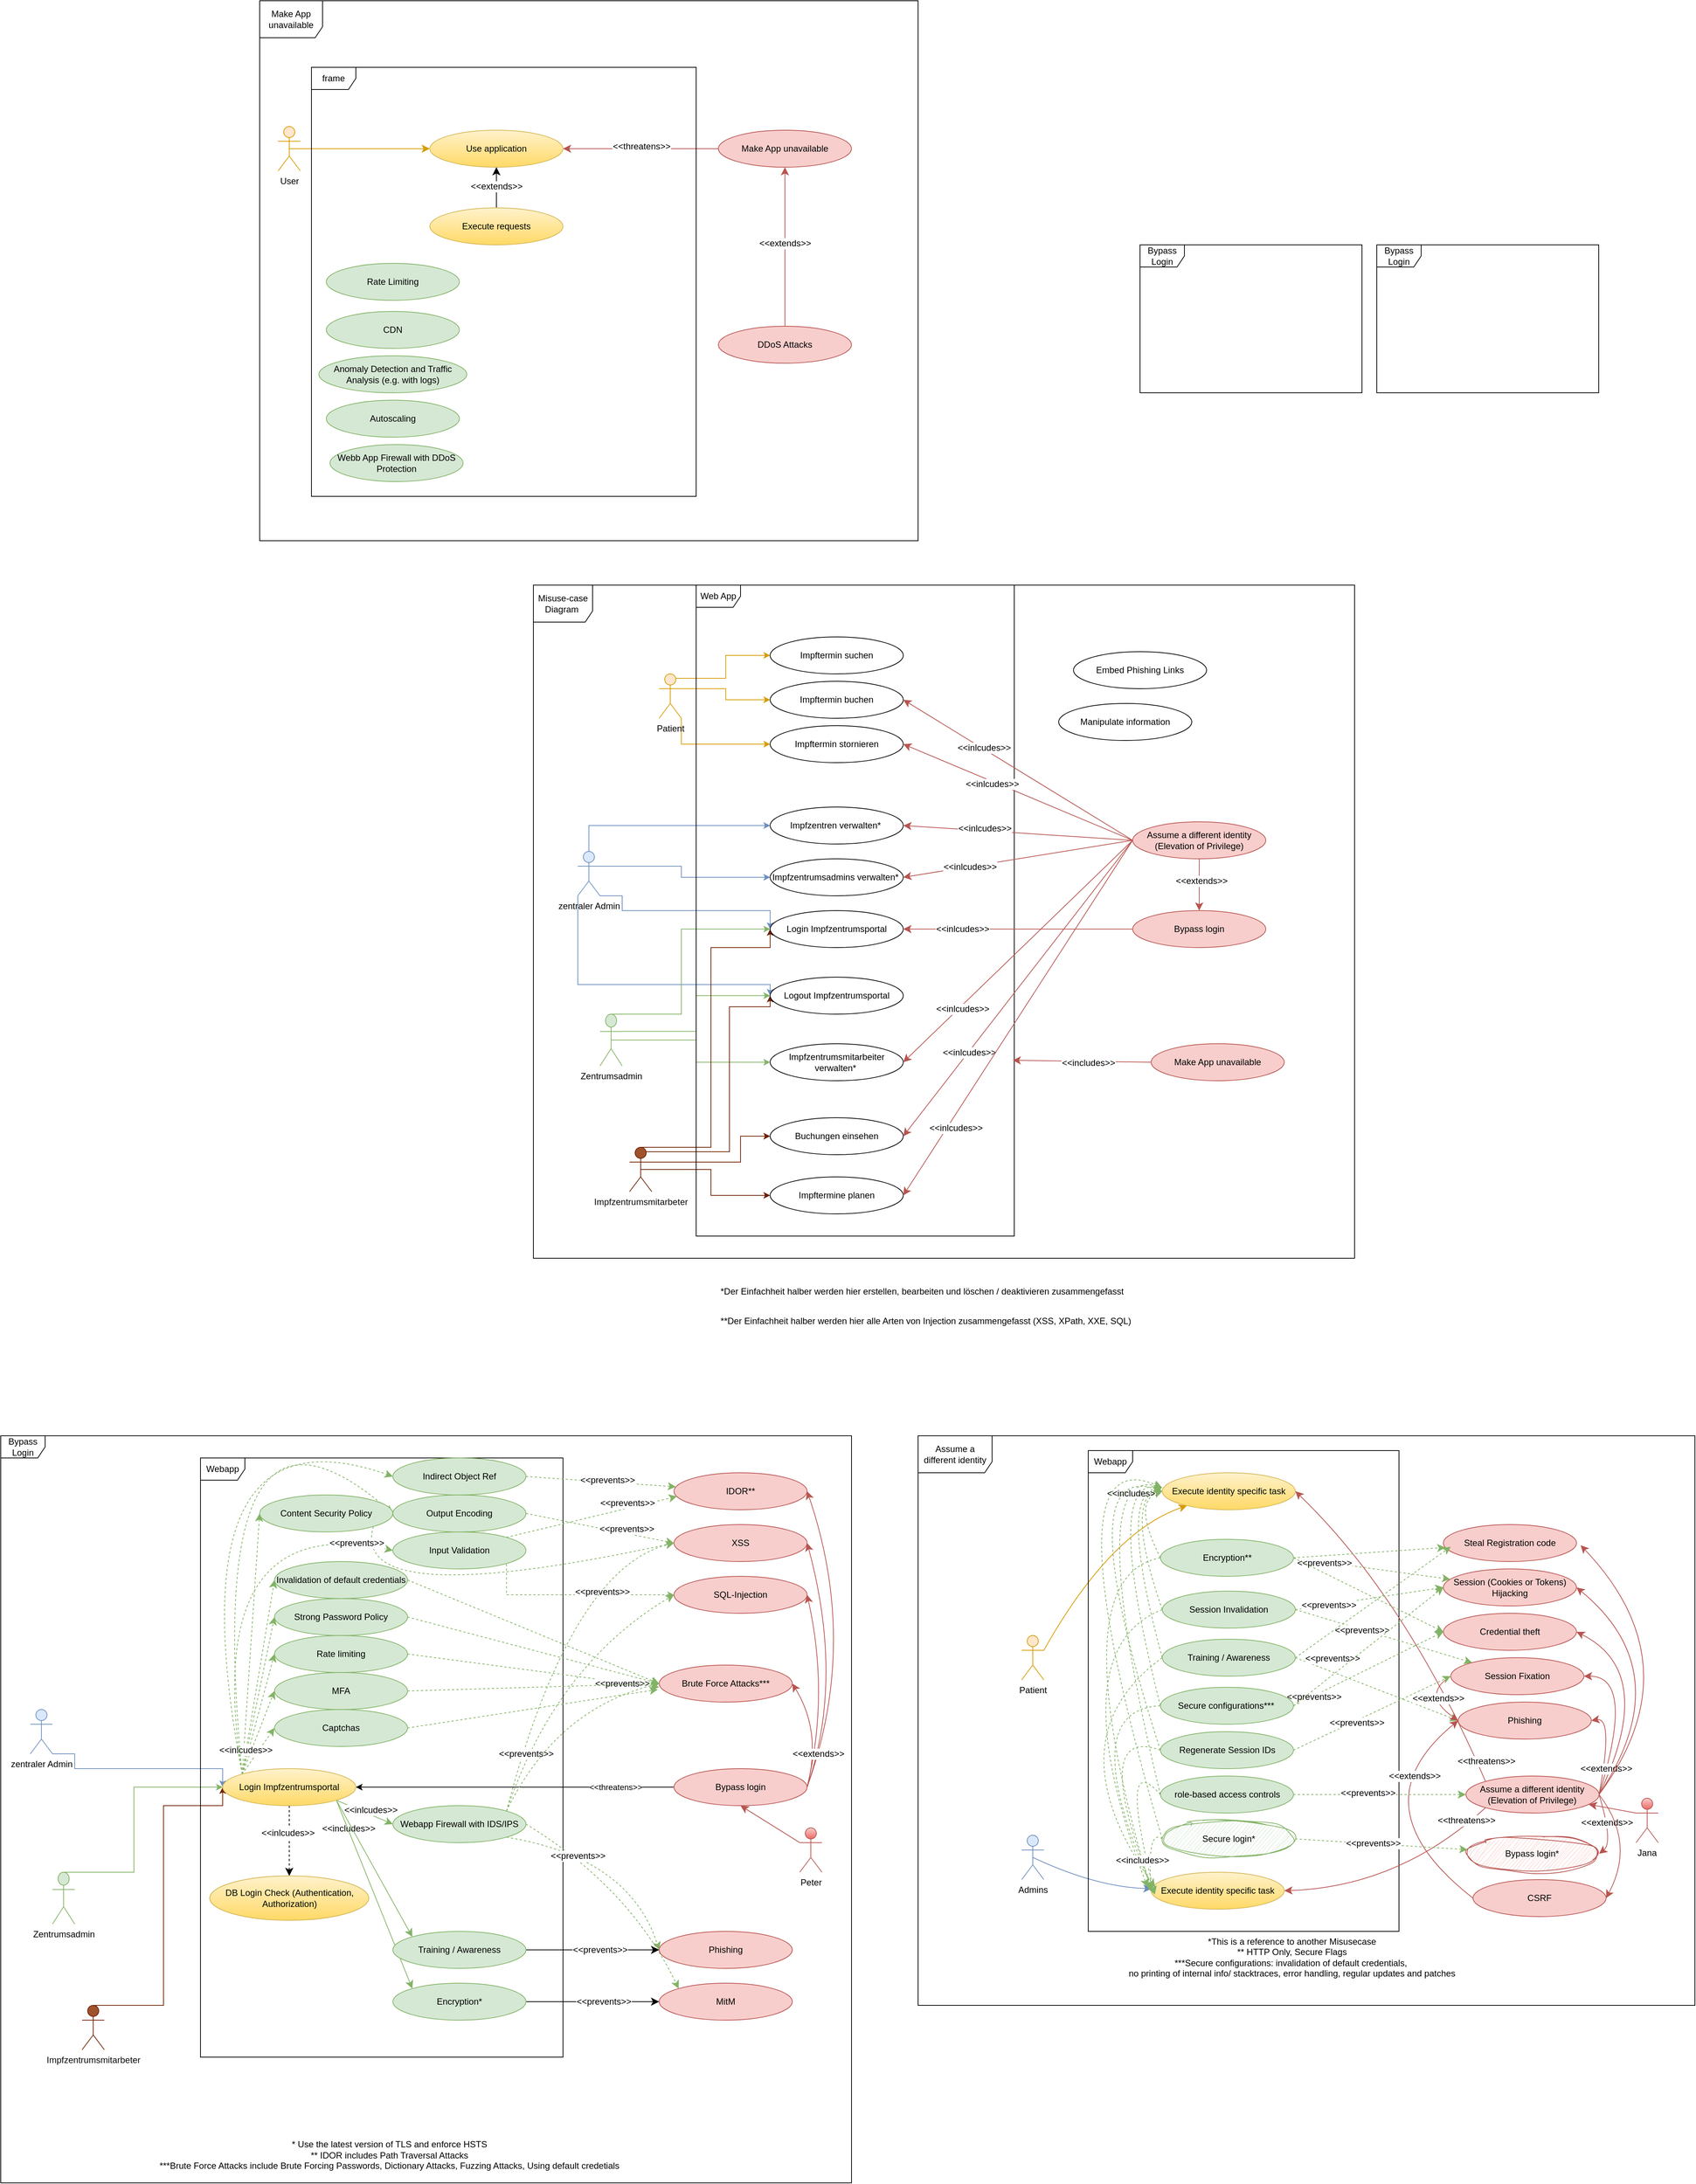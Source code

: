 <mxfile version="24.3.1" type="github">
  <diagram name="Page-1" id="eIXFkq-dwK1VUDYg19JS">
    <mxGraphModel dx="2196" dy="1846" grid="1" gridSize="10" guides="1" tooltips="1" connect="1" arrows="1" fold="1" page="1" pageScale="1" pageWidth="850" pageHeight="1100" math="0" shadow="0">
      <root>
        <mxCell id="0" />
        <mxCell id="1" parent="0" />
        <mxCell id="i41sHxnVRbA9VFk4M2wQ-1" style="edgeStyle=orthogonalEdgeStyle;rounded=0;orthogonalLoop=1;jettySize=auto;html=1;exitX=0.75;exitY=0.1;exitDx=0;exitDy=0;exitPerimeter=0;fillColor=#ffe6cc;strokeColor=#d79b00;" parent="1" source="i41sHxnVRbA9VFk4M2wQ-4" target="i41sHxnVRbA9VFk4M2wQ-28" edge="1">
          <mxGeometry relative="1" as="geometry" />
        </mxCell>
        <mxCell id="i41sHxnVRbA9VFk4M2wQ-2" style="edgeStyle=orthogonalEdgeStyle;rounded=0;orthogonalLoop=1;jettySize=auto;html=1;exitX=1;exitY=0.333;exitDx=0;exitDy=0;exitPerimeter=0;fillColor=#ffe6cc;strokeColor=#d79b00;" parent="1" source="i41sHxnVRbA9VFk4M2wQ-4" target="i41sHxnVRbA9VFk4M2wQ-19" edge="1">
          <mxGeometry relative="1" as="geometry" />
        </mxCell>
        <mxCell id="i41sHxnVRbA9VFk4M2wQ-3" style="edgeStyle=orthogonalEdgeStyle;rounded=0;orthogonalLoop=1;jettySize=auto;html=1;exitX=1;exitY=1;exitDx=0;exitDy=0;exitPerimeter=0;entryX=0;entryY=0.5;entryDx=0;entryDy=0;fillColor=#ffe6cc;strokeColor=#d79b00;" parent="1" source="i41sHxnVRbA9VFk4M2wQ-4" target="i41sHxnVRbA9VFk4M2wQ-20" edge="1">
          <mxGeometry relative="1" as="geometry" />
        </mxCell>
        <mxCell id="i41sHxnVRbA9VFk4M2wQ-4" value="Patient&lt;div&gt;&lt;br&gt;&lt;/div&gt;" style="shape=umlActor;verticalLabelPosition=bottom;verticalAlign=top;html=1;outlineConnect=0;fillColor=#ffe6cc;strokeColor=#d79b00;" parent="1" vertex="1">
          <mxGeometry x="50" y="80" width="30" height="60" as="geometry" />
        </mxCell>
        <mxCell id="i41sHxnVRbA9VFk4M2wQ-5" style="edgeStyle=orthogonalEdgeStyle;rounded=0;orthogonalLoop=1;jettySize=auto;html=1;exitX=0.5;exitY=0;exitDx=0;exitDy=0;exitPerimeter=0;entryX=0;entryY=0.5;entryDx=0;entryDy=0;fillColor=#dae8fc;strokeColor=#6c8ebf;" parent="1" source="i41sHxnVRbA9VFk4M2wQ-9" target="i41sHxnVRbA9VFk4M2wQ-21" edge="1">
          <mxGeometry relative="1" as="geometry" />
        </mxCell>
        <mxCell id="i41sHxnVRbA9VFk4M2wQ-6" style="edgeStyle=orthogonalEdgeStyle;rounded=0;orthogonalLoop=1;jettySize=auto;html=1;exitX=1;exitY=0.333;exitDx=0;exitDy=0;exitPerimeter=0;fillColor=#dae8fc;strokeColor=#6c8ebf;" parent="1" source="i41sHxnVRbA9VFk4M2wQ-9" target="i41sHxnVRbA9VFk4M2wQ-22" edge="1">
          <mxGeometry relative="1" as="geometry">
            <Array as="points">
              <mxPoint x="80" y="340" />
              <mxPoint x="80" y="355" />
            </Array>
          </mxGeometry>
        </mxCell>
        <mxCell id="i41sHxnVRbA9VFk4M2wQ-7" style="edgeStyle=orthogonalEdgeStyle;rounded=0;orthogonalLoop=1;jettySize=auto;html=1;exitX=0;exitY=1;exitDx=0;exitDy=0;exitPerimeter=0;entryX=0;entryY=0.5;entryDx=0;entryDy=0;fillColor=#dae8fc;strokeColor=#6c8ebf;" parent="1" source="i41sHxnVRbA9VFk4M2wQ-9" target="i41sHxnVRbA9VFk4M2wQ-24" edge="1">
          <mxGeometry relative="1" as="geometry">
            <Array as="points">
              <mxPoint x="-60" y="500" />
              <mxPoint x="200" y="500" />
            </Array>
          </mxGeometry>
        </mxCell>
        <mxCell id="i41sHxnVRbA9VFk4M2wQ-8" style="edgeStyle=orthogonalEdgeStyle;rounded=0;orthogonalLoop=1;jettySize=auto;html=1;exitX=1;exitY=1;exitDx=0;exitDy=0;exitPerimeter=0;entryX=0;entryY=0.5;entryDx=0;entryDy=0;fillColor=#dae8fc;strokeColor=#6c8ebf;" parent="1" source="i41sHxnVRbA9VFk4M2wQ-9" target="i41sHxnVRbA9VFk4M2wQ-23" edge="1">
          <mxGeometry relative="1" as="geometry">
            <Array as="points">
              <mxPoint y="380" />
              <mxPoint y="400" />
              <mxPoint x="200" y="400" />
            </Array>
          </mxGeometry>
        </mxCell>
        <mxCell id="i41sHxnVRbA9VFk4M2wQ-9" value="&lt;div&gt;zentraler Admin&lt;/div&gt;" style="shape=umlActor;verticalLabelPosition=bottom;verticalAlign=top;html=1;outlineConnect=0;fillColor=#dae8fc;strokeColor=#6c8ebf;" parent="1" vertex="1">
          <mxGeometry x="-60" y="320" width="30" height="60" as="geometry" />
        </mxCell>
        <mxCell id="i41sHxnVRbA9VFk4M2wQ-10" style="edgeStyle=orthogonalEdgeStyle;rounded=0;orthogonalLoop=1;jettySize=auto;html=1;exitX=0.5;exitY=0;exitDx=0;exitDy=0;exitPerimeter=0;entryX=0;entryY=0.5;entryDx=0;entryDy=0;fillColor=#d5e8d4;strokeColor=#82b366;" parent="1" source="i41sHxnVRbA9VFk4M2wQ-13" target="i41sHxnVRbA9VFk4M2wQ-23" edge="1">
          <mxGeometry relative="1" as="geometry">
            <Array as="points">
              <mxPoint x="80" y="540" />
              <mxPoint x="80" y="425" />
            </Array>
          </mxGeometry>
        </mxCell>
        <mxCell id="i41sHxnVRbA9VFk4M2wQ-11" style="edgeStyle=orthogonalEdgeStyle;rounded=0;orthogonalLoop=1;jettySize=auto;html=1;exitX=1;exitY=0.333;exitDx=0;exitDy=0;exitPerimeter=0;entryX=0;entryY=0.5;entryDx=0;entryDy=0;fillColor=#d5e8d4;strokeColor=#82b366;" parent="1" source="i41sHxnVRbA9VFk4M2wQ-13" target="i41sHxnVRbA9VFk4M2wQ-24" edge="1">
          <mxGeometry relative="1" as="geometry">
            <Array as="points">
              <mxPoint x="100" y="563" />
              <mxPoint x="100" y="515" />
            </Array>
          </mxGeometry>
        </mxCell>
        <mxCell id="i41sHxnVRbA9VFk4M2wQ-12" style="edgeStyle=orthogonalEdgeStyle;rounded=0;orthogonalLoop=1;jettySize=auto;html=1;exitX=0.5;exitY=0.5;exitDx=0;exitDy=0;exitPerimeter=0;fillColor=#d5e8d4;strokeColor=#82b366;" parent="1" source="i41sHxnVRbA9VFk4M2wQ-13" target="i41sHxnVRbA9VFk4M2wQ-25" edge="1">
          <mxGeometry relative="1" as="geometry" />
        </mxCell>
        <mxCell id="i41sHxnVRbA9VFk4M2wQ-13" value="&lt;div&gt;Zentrumsadmin&lt;/div&gt;" style="shape=umlActor;verticalLabelPosition=bottom;verticalAlign=top;html=1;outlineConnect=0;fillColor=#d5e8d4;strokeColor=#82b366;" parent="1" vertex="1">
          <mxGeometry x="-30" y="540" width="30" height="70" as="geometry" />
        </mxCell>
        <mxCell id="i41sHxnVRbA9VFk4M2wQ-14" style="edgeStyle=orthogonalEdgeStyle;rounded=0;orthogonalLoop=1;jettySize=auto;html=1;exitX=0.5;exitY=0;exitDx=0;exitDy=0;exitPerimeter=0;entryX=0;entryY=0.5;entryDx=0;entryDy=0;fillColor=#a0522d;strokeColor=#6D1F00;" parent="1" source="i41sHxnVRbA9VFk4M2wQ-18" target="i41sHxnVRbA9VFk4M2wQ-23" edge="1">
          <mxGeometry relative="1" as="geometry">
            <Array as="points">
              <mxPoint x="120" y="720" />
              <mxPoint x="120" y="450" />
              <mxPoint x="200" y="450" />
            </Array>
          </mxGeometry>
        </mxCell>
        <mxCell id="i41sHxnVRbA9VFk4M2wQ-15" style="edgeStyle=orthogonalEdgeStyle;rounded=0;orthogonalLoop=1;jettySize=auto;html=1;exitX=0.75;exitY=0.1;exitDx=0;exitDy=0;exitPerimeter=0;entryX=0;entryY=0.5;entryDx=0;entryDy=0;fillColor=#a0522d;strokeColor=#6D1F00;" parent="1" source="i41sHxnVRbA9VFk4M2wQ-18" target="i41sHxnVRbA9VFk4M2wQ-24" edge="1">
          <mxGeometry relative="1" as="geometry">
            <Array as="points">
              <mxPoint x="145" y="726" />
              <mxPoint x="145" y="530" />
              <mxPoint x="200" y="530" />
            </Array>
          </mxGeometry>
        </mxCell>
        <mxCell id="i41sHxnVRbA9VFk4M2wQ-16" style="edgeStyle=orthogonalEdgeStyle;rounded=0;orthogonalLoop=1;jettySize=auto;html=1;exitX=0.5;exitY=0.5;exitDx=0;exitDy=0;exitPerimeter=0;entryX=0;entryY=0.5;entryDx=0;entryDy=0;fillColor=#a0522d;strokeColor=#6D1F00;" parent="1" source="i41sHxnVRbA9VFk4M2wQ-18" target="i41sHxnVRbA9VFk4M2wQ-27" edge="1">
          <mxGeometry relative="1" as="geometry" />
        </mxCell>
        <mxCell id="i41sHxnVRbA9VFk4M2wQ-17" style="edgeStyle=orthogonalEdgeStyle;rounded=0;orthogonalLoop=1;jettySize=auto;html=1;exitX=1;exitY=0.333;exitDx=0;exitDy=0;exitPerimeter=0;fillColor=#a0522d;strokeColor=#6D1F00;" parent="1" source="i41sHxnVRbA9VFk4M2wQ-18" target="i41sHxnVRbA9VFk4M2wQ-26" edge="1">
          <mxGeometry relative="1" as="geometry">
            <Array as="points">
              <mxPoint x="160" y="740" />
              <mxPoint x="160" y="705" />
            </Array>
          </mxGeometry>
        </mxCell>
        <mxCell id="i41sHxnVRbA9VFk4M2wQ-18" value="&lt;div&gt;&lt;font color=&quot;#0a0a0a&quot;&gt;Impfzentrumsmitarbeter&lt;/font&gt;&lt;/div&gt;" style="shape=umlActor;verticalLabelPosition=bottom;verticalAlign=top;html=1;outlineConnect=0;fillColor=#a0522d;fontColor=#ffffff;strokeColor=#6D1F00;" parent="1" vertex="1">
          <mxGeometry x="10" y="720" width="30" height="60" as="geometry" />
        </mxCell>
        <mxCell id="i41sHxnVRbA9VFk4M2wQ-19" value="Impftermin buchen" style="ellipse;whiteSpace=wrap;html=1;" parent="1" vertex="1">
          <mxGeometry x="200" y="90" width="180" height="50" as="geometry" />
        </mxCell>
        <mxCell id="i41sHxnVRbA9VFk4M2wQ-20" value="Impftermin stornieren" style="ellipse;whiteSpace=wrap;html=1;" parent="1" vertex="1">
          <mxGeometry x="200" y="150" width="180" height="50" as="geometry" />
        </mxCell>
        <mxCell id="i41sHxnVRbA9VFk4M2wQ-21" value="Impfzentren verwalten*&amp;nbsp;" style="ellipse;whiteSpace=wrap;html=1;" parent="1" vertex="1">
          <mxGeometry x="200" y="260" width="180" height="50" as="geometry" />
        </mxCell>
        <mxCell id="i41sHxnVRbA9VFk4M2wQ-22" value="Impfzentrumsadmins verwalten*&amp;nbsp;" style="ellipse;whiteSpace=wrap;html=1;" parent="1" vertex="1">
          <mxGeometry x="200" y="330" width="180" height="50" as="geometry" />
        </mxCell>
        <mxCell id="i41sHxnVRbA9VFk4M2wQ-23" value="Login Impfzentrumsportal" style="ellipse;whiteSpace=wrap;html=1;" parent="1" vertex="1">
          <mxGeometry x="200" y="400" width="180" height="50" as="geometry" />
        </mxCell>
        <mxCell id="i41sHxnVRbA9VFk4M2wQ-24" value="Logout Impfzentrumsportal" style="ellipse;whiteSpace=wrap;html=1;" parent="1" vertex="1">
          <mxGeometry x="200" y="490" width="180" height="50" as="geometry" />
        </mxCell>
        <mxCell id="i41sHxnVRbA9VFk4M2wQ-25" value="Impfzentrumsmitarbeiter verwalten*&amp;nbsp;" style="ellipse;whiteSpace=wrap;html=1;" parent="1" vertex="1">
          <mxGeometry x="200" y="580" width="180" height="50" as="geometry" />
        </mxCell>
        <mxCell id="i41sHxnVRbA9VFk4M2wQ-26" value="Buchungen einsehen" style="ellipse;whiteSpace=wrap;html=1;" parent="1" vertex="1">
          <mxGeometry x="200" y="680" width="180" height="50" as="geometry" />
        </mxCell>
        <mxCell id="i41sHxnVRbA9VFk4M2wQ-27" value="Impftermine planen" style="ellipse;whiteSpace=wrap;html=1;" parent="1" vertex="1">
          <mxGeometry x="200" y="760" width="180" height="50" as="geometry" />
        </mxCell>
        <mxCell id="i41sHxnVRbA9VFk4M2wQ-28" value="Impftermin suchen" style="ellipse;whiteSpace=wrap;html=1;" parent="1" vertex="1">
          <mxGeometry x="200" y="30" width="180" height="50" as="geometry" />
        </mxCell>
        <mxCell id="i41sHxnVRbA9VFk4M2wQ-29" value="Misuse-case Diagram&amp;nbsp;" style="shape=umlFrame;whiteSpace=wrap;html=1;pointerEvents=0;width=80;height=50;" parent="1" vertex="1">
          <mxGeometry x="-120" y="-40" width="1110" height="910" as="geometry" />
        </mxCell>
        <mxCell id="i41sHxnVRbA9VFk4M2wQ-30" value="Web App" style="shape=umlFrame;whiteSpace=wrap;html=1;pointerEvents=0;" parent="1" vertex="1">
          <mxGeometry x="100" y="-40" width="430" height="880" as="geometry" />
        </mxCell>
        <mxCell id="i41sHxnVRbA9VFk4M2wQ-31" value="*Der Einfachheit halber werden hier erstellen, bearbeiten und löschen / deaktivieren zusammengefasst" style="text;html=1;align=center;verticalAlign=middle;resizable=0;points=[];autosize=1;strokeColor=none;fillColor=none;" parent="1" vertex="1">
          <mxGeometry x="120" y="900" width="570" height="30" as="geometry" />
        </mxCell>
        <mxCell id="i41sHxnVRbA9VFk4M2wQ-32" value="**Der Einfachheit halber werden hier alle Arten von Injection zusammengefasst (XSS, XPath, XXE, SQL)" style="text;html=1;align=center;verticalAlign=middle;resizable=0;points=[];autosize=1;strokeColor=none;fillColor=none;" parent="1" vertex="1">
          <mxGeometry x="120" y="940" width="580" height="30" as="geometry" />
        </mxCell>
        <mxCell id="i41sHxnVRbA9VFk4M2wQ-50" value="&lt;div&gt;&lt;br&gt;&lt;/div&gt;&lt;div&gt;* Use the latest version of TLS and enforce HSTS&lt;/div&gt;&lt;div&gt;** IDOR includes Path Traversal Attacks&lt;/div&gt;***Brute Force Attacks include Brute Forcing Passwords, Dictionary Attacks, Fuzzing Attacks, Using default credetials" style="text;html=1;align=center;verticalAlign=middle;resizable=0;points=[];autosize=1;strokeColor=none;fillColor=none;" parent="1" vertex="1">
          <mxGeometry x="-640" y="2040" width="650" height="70" as="geometry" />
        </mxCell>
        <mxCell id="ZL6rJkev4Y_4mScAFY92-46" style="edgeStyle=none;curved=1;rounded=0;orthogonalLoop=1;jettySize=auto;html=1;exitX=0;exitY=0.5;exitDx=0;exitDy=0;entryX=1;entryY=0.5;entryDx=0;entryDy=0;fontSize=12;startSize=8;endSize=8;fillColor=#f8cecc;strokeColor=#b85450;" edge="1" parent="1" source="i41sHxnVRbA9VFk4M2wQ-64" target="i41sHxnVRbA9VFk4M2wQ-23">
          <mxGeometry relative="1" as="geometry" />
        </mxCell>
        <mxCell id="ZL6rJkev4Y_4mScAFY92-48" value="&amp;lt;&amp;lt;inlcudes&amp;gt;&amp;gt;" style="edgeLabel;html=1;align=center;verticalAlign=middle;resizable=0;points=[];fontSize=12;" vertex="1" connectable="0" parent="ZL6rJkev4Y_4mScAFY92-46">
          <mxGeometry x="-0.496" relative="1" as="geometry">
            <mxPoint x="-152" as="offset" />
          </mxGeometry>
        </mxCell>
        <mxCell id="i41sHxnVRbA9VFk4M2wQ-64" value="Bypass login" style="ellipse;whiteSpace=wrap;html=1;fillColor=#f8cecc;strokeColor=#b85450;" parent="1" vertex="1">
          <mxGeometry x="690" y="400" width="180" height="50" as="geometry" />
        </mxCell>
        <mxCell id="i41sHxnVRbA9VFk4M2wQ-66" value="Manipulate information" style="ellipse;whiteSpace=wrap;html=1;" parent="1" vertex="1">
          <mxGeometry x="590" y="120" width="180" height="50" as="geometry" />
        </mxCell>
        <mxCell id="ZL6rJkev4Y_4mScAFY92-146" value="&lt;span style=&quot;color: rgb(0, 0, 0); font-family: Helvetica; font-size: 12px; font-style: normal; font-variant-ligatures: normal; font-variant-caps: normal; font-weight: 400; letter-spacing: normal; orphans: 2; text-align: center; text-indent: 0px; text-transform: none; widows: 2; word-spacing: 0px; -webkit-text-stroke-width: 0px; white-space: nowrap; background-color: rgb(255, 255, 255); text-decoration-thickness: initial; text-decoration-style: initial; text-decoration-color: initial; display: inline !important; float: none;&quot;&gt;&amp;lt;&amp;lt;inlcudes&amp;gt;&amp;gt;&lt;/span&gt;" style="edgeStyle=none;curved=1;rounded=0;orthogonalLoop=1;jettySize=auto;html=1;exitX=0;exitY=0.5;exitDx=0;exitDy=0;entryX=1;entryY=0.5;entryDx=0;entryDy=0;fontSize=12;startSize=8;endSize=8;fillColor=#f8cecc;strokeColor=#b85450;" edge="1" parent="1" source="i41sHxnVRbA9VFk4M2wQ-67" target="i41sHxnVRbA9VFk4M2wQ-19">
          <mxGeometry x="0.3" y="-2" relative="1" as="geometry">
            <mxPoint as="offset" />
          </mxGeometry>
        </mxCell>
        <mxCell id="ZL6rJkev4Y_4mScAFY92-147" value="&lt;span style=&quot;color: rgb(0, 0, 0); font-family: Helvetica; font-size: 12px; font-style: normal; font-variant-ligatures: normal; font-variant-caps: normal; font-weight: 400; letter-spacing: normal; orphans: 2; text-align: center; text-indent: 0px; text-transform: none; widows: 2; word-spacing: 0px; -webkit-text-stroke-width: 0px; white-space: nowrap; background-color: rgb(255, 255, 255); text-decoration-thickness: initial; text-decoration-style: initial; text-decoration-color: initial; display: inline !important; float: none;&quot;&gt;&amp;lt;&amp;lt;inlcudes&amp;gt;&amp;gt;&lt;/span&gt;" style="edgeStyle=none;curved=1;rounded=0;orthogonalLoop=1;jettySize=auto;html=1;exitX=0;exitY=0.5;exitDx=0;exitDy=0;entryX=1;entryY=0.5;entryDx=0;entryDy=0;fontSize=12;startSize=8;endSize=8;fillColor=#f8cecc;strokeColor=#b85450;" edge="1" parent="1" source="i41sHxnVRbA9VFk4M2wQ-67" target="i41sHxnVRbA9VFk4M2wQ-20">
          <mxGeometry x="0.218" y="3" relative="1" as="geometry">
            <mxPoint as="offset" />
          </mxGeometry>
        </mxCell>
        <mxCell id="ZL6rJkev4Y_4mScAFY92-148" value="&lt;span style=&quot;color: rgb(0, 0, 0); font-family: Helvetica; font-size: 12px; font-style: normal; font-variant-ligatures: normal; font-variant-caps: normal; font-weight: 400; letter-spacing: normal; orphans: 2; text-align: center; text-indent: 0px; text-transform: none; widows: 2; word-spacing: 0px; -webkit-text-stroke-width: 0px; white-space: nowrap; background-color: rgb(255, 255, 255); text-decoration-thickness: initial; text-decoration-style: initial; text-decoration-color: initial; display: inline !important; float: none;&quot;&gt;&amp;lt;&amp;lt;inlcudes&amp;gt;&amp;gt;&lt;/span&gt;" style="edgeStyle=none;curved=1;rounded=0;orthogonalLoop=1;jettySize=auto;html=1;exitX=0;exitY=0.5;exitDx=0;exitDy=0;entryX=1;entryY=0.5;entryDx=0;entryDy=0;fontSize=12;startSize=8;endSize=8;fillColor=#f8cecc;strokeColor=#b85450;" edge="1" parent="1" source="i41sHxnVRbA9VFk4M2wQ-67" target="i41sHxnVRbA9VFk4M2wQ-21">
          <mxGeometry x="0.293" y="-3" relative="1" as="geometry">
            <mxPoint as="offset" />
          </mxGeometry>
        </mxCell>
        <mxCell id="ZL6rJkev4Y_4mScAFY92-149" value="&lt;span style=&quot;color: rgb(0, 0, 0); font-family: Helvetica; font-size: 12px; font-style: normal; font-variant-ligatures: normal; font-variant-caps: normal; font-weight: 400; letter-spacing: normal; orphans: 2; text-align: center; text-indent: 0px; text-transform: none; widows: 2; word-spacing: 0px; -webkit-text-stroke-width: 0px; white-space: nowrap; background-color: rgb(255, 255, 255); text-decoration-thickness: initial; text-decoration-style: initial; text-decoration-color: initial; display: inline !important; float: none;&quot;&gt;&amp;lt;&amp;lt;inlcudes&amp;gt;&amp;gt;&lt;/span&gt;" style="edgeStyle=none;curved=1;rounded=0;orthogonalLoop=1;jettySize=auto;html=1;exitX=0;exitY=0.5;exitDx=0;exitDy=0;entryX=1;entryY=0.5;entryDx=0;entryDy=0;fontSize=12;startSize=8;endSize=8;fillColor=#f8cecc;strokeColor=#b85450;" edge="1" parent="1" source="i41sHxnVRbA9VFk4M2wQ-67" target="i41sHxnVRbA9VFk4M2wQ-22">
          <mxGeometry x="0.42" y="1" relative="1" as="geometry">
            <mxPoint as="offset" />
          </mxGeometry>
        </mxCell>
        <mxCell id="ZL6rJkev4Y_4mScAFY92-150" value="&lt;span style=&quot;color: rgb(0, 0, 0); font-family: Helvetica; font-size: 12px; font-style: normal; font-variant-ligatures: normal; font-variant-caps: normal; font-weight: 400; letter-spacing: normal; orphans: 2; text-align: center; text-indent: 0px; text-transform: none; widows: 2; word-spacing: 0px; -webkit-text-stroke-width: 0px; white-space: nowrap; background-color: rgb(255, 255, 255); text-decoration-thickness: initial; text-decoration-style: initial; text-decoration-color: initial; display: inline !important; float: none;&quot;&gt;&amp;lt;&amp;lt;inlcudes&amp;gt;&amp;gt;&lt;/span&gt;" style="edgeStyle=none;curved=1;rounded=0;orthogonalLoop=1;jettySize=auto;html=1;exitX=0;exitY=0.5;exitDx=0;exitDy=0;entryX=1;entryY=0.5;entryDx=0;entryDy=0;fontSize=12;startSize=8;endSize=8;fillColor=#f8cecc;strokeColor=#b85450;" edge="1" parent="1" source="i41sHxnVRbA9VFk4M2wQ-67" target="i41sHxnVRbA9VFk4M2wQ-25">
          <mxGeometry x="0.499" y="4" relative="1" as="geometry">
            <mxPoint as="offset" />
          </mxGeometry>
        </mxCell>
        <mxCell id="ZL6rJkev4Y_4mScAFY92-151" value="&lt;span style=&quot;color: rgb(0, 0, 0); font-family: Helvetica; font-size: 12px; font-style: normal; font-variant-ligatures: normal; font-variant-caps: normal; font-weight: 400; letter-spacing: normal; orphans: 2; text-align: center; text-indent: 0px; text-transform: none; widows: 2; word-spacing: 0px; -webkit-text-stroke-width: 0px; white-space: nowrap; background-color: rgb(255, 255, 255); text-decoration-thickness: initial; text-decoration-style: initial; text-decoration-color: initial; display: inline !important; float: none;&quot;&gt;&amp;lt;&amp;lt;inlcudes&amp;gt;&amp;gt;&lt;/span&gt;" style="edgeStyle=none;curved=1;rounded=0;orthogonalLoop=1;jettySize=auto;html=1;exitX=0;exitY=0.5;exitDx=0;exitDy=0;entryX=1;entryY=0.5;entryDx=0;entryDy=0;fontSize=12;startSize=8;endSize=8;fillColor=#f8cecc;strokeColor=#b85450;" edge="1" parent="1" source="i41sHxnVRbA9VFk4M2wQ-67" target="i41sHxnVRbA9VFk4M2wQ-26">
          <mxGeometry x="0.427" y="2" relative="1" as="geometry">
            <mxPoint x="-1" as="offset" />
          </mxGeometry>
        </mxCell>
        <mxCell id="ZL6rJkev4Y_4mScAFY92-152" value="&lt;span style=&quot;color: rgb(0, 0, 0); font-family: Helvetica; font-size: 12px; font-style: normal; font-variant-ligatures: normal; font-variant-caps: normal; font-weight: 400; letter-spacing: normal; orphans: 2; text-align: center; text-indent: 0px; text-transform: none; widows: 2; word-spacing: 0px; -webkit-text-stroke-width: 0px; white-space: nowrap; background-color: rgb(255, 255, 255); text-decoration-thickness: initial; text-decoration-style: initial; text-decoration-color: initial; display: inline !important; float: none;&quot;&gt;&amp;lt;&amp;lt;inlcudes&amp;gt;&amp;gt;&lt;/span&gt;" style="edgeStyle=none;curved=1;rounded=0;orthogonalLoop=1;jettySize=auto;html=1;exitX=0;exitY=0.5;exitDx=0;exitDy=0;entryX=1;entryY=0.5;entryDx=0;entryDy=0;fontSize=12;startSize=8;endSize=8;fillColor=#f8cecc;strokeColor=#b85450;" edge="1" parent="1" source="i41sHxnVRbA9VFk4M2wQ-67" target="i41sHxnVRbA9VFk4M2wQ-27">
          <mxGeometry x="0.599" y="9" relative="1" as="geometry">
            <mxPoint x="1" as="offset" />
          </mxGeometry>
        </mxCell>
        <mxCell id="ZL6rJkev4Y_4mScAFY92-154" style="edgeStyle=none;curved=1;rounded=0;orthogonalLoop=1;jettySize=auto;html=1;exitX=0.5;exitY=1;exitDx=0;exitDy=0;fontSize=12;startSize=8;endSize=8;fillColor=#f8cecc;strokeColor=#b85450;" edge="1" parent="1" source="i41sHxnVRbA9VFk4M2wQ-67" target="i41sHxnVRbA9VFk4M2wQ-64">
          <mxGeometry relative="1" as="geometry" />
        </mxCell>
        <mxCell id="ZL6rJkev4Y_4mScAFY92-156" value="&amp;lt;&amp;lt;extends&amp;gt;&amp;gt;" style="edgeLabel;html=1;align=center;verticalAlign=middle;resizable=0;points=[];fontSize=12;" vertex="1" connectable="0" parent="ZL6rJkev4Y_4mScAFY92-154">
          <mxGeometry x="-0.15" y="3" relative="1" as="geometry">
            <mxPoint as="offset" />
          </mxGeometry>
        </mxCell>
        <mxCell id="i41sHxnVRbA9VFk4M2wQ-67" value="Assume a different identity&lt;div&gt;(Elevation of Privilege)&lt;br&gt;&lt;/div&gt;" style="ellipse;whiteSpace=wrap;html=1;fillColor=#f8cecc;strokeColor=#b85450;" parent="1" vertex="1">
          <mxGeometry x="690" y="280" width="180" height="50" as="geometry" />
        </mxCell>
        <mxCell id="i41sHxnVRbA9VFk4M2wQ-68" value="Make App unavailable" style="ellipse;whiteSpace=wrap;html=1;fillColor=#f8cecc;strokeColor=#b85450;" parent="1" vertex="1">
          <mxGeometry x="715" y="580" width="180" height="50" as="geometry" />
        </mxCell>
        <mxCell id="i41sHxnVRbA9VFk4M2wQ-69" value="Embed Phishing Links" style="ellipse;whiteSpace=wrap;html=1;" parent="1" vertex="1">
          <mxGeometry x="610" y="50" width="180" height="50" as="geometry" />
        </mxCell>
        <mxCell id="i41sHxnVRbA9VFk4M2wQ-190" value="Bypass Login" style="shape=umlFrame;whiteSpace=wrap;html=1;pointerEvents=0;" parent="1" vertex="1">
          <mxGeometry x="-840" y="1110" width="1150" height="1010" as="geometry" />
        </mxCell>
        <mxCell id="i41sHxnVRbA9VFk4M2wQ-192" value="Assume a different identity" style="shape=umlFrame;whiteSpace=wrap;html=1;pointerEvents=0;width=100;height=50;" parent="1" vertex="1">
          <mxGeometry x="400" y="1110" width="1050" height="770" as="geometry" />
        </mxCell>
        <mxCell id="i41sHxnVRbA9VFk4M2wQ-193" value="Make App unavailable" style="shape=umlFrame;whiteSpace=wrap;html=1;pointerEvents=0;width=85;height=50;" parent="1" vertex="1">
          <mxGeometry x="-490" y="-830" width="890" height="730" as="geometry" />
        </mxCell>
        <mxCell id="i41sHxnVRbA9VFk4M2wQ-194" value="Bypass Login" style="shape=umlFrame;whiteSpace=wrap;html=1;pointerEvents=0;" parent="1" vertex="1">
          <mxGeometry x="700" y="-500" width="300" height="200" as="geometry" />
        </mxCell>
        <mxCell id="i41sHxnVRbA9VFk4M2wQ-195" value="Bypass Login" style="shape=umlFrame;whiteSpace=wrap;html=1;pointerEvents=0;" parent="1" vertex="1">
          <mxGeometry x="1020" y="-500" width="300" height="200" as="geometry" />
        </mxCell>
        <mxCell id="i41sHxnVRbA9VFk4M2wQ-196" style="edgeStyle=orthogonalEdgeStyle;rounded=0;orthogonalLoop=1;jettySize=auto;html=1;exitX=1;exitY=1;exitDx=0;exitDy=0;exitPerimeter=0;entryX=0;entryY=0.5;entryDx=0;entryDy=0;fillColor=#dae8fc;strokeColor=#6c8ebf;" parent="1" source="i41sHxnVRbA9VFk4M2wQ-197" target="i41sHxnVRbA9VFk4M2wQ-202" edge="1">
          <mxGeometry relative="1" as="geometry">
            <Array as="points">
              <mxPoint x="-740" y="1540" />
              <mxPoint x="-740" y="1560" />
              <mxPoint x="-540" y="1560" />
            </Array>
          </mxGeometry>
        </mxCell>
        <mxCell id="i41sHxnVRbA9VFk4M2wQ-197" value="&lt;div&gt;zentraler Admin&lt;/div&gt;" style="shape=umlActor;verticalLabelPosition=bottom;verticalAlign=top;html=1;outlineConnect=0;fillColor=#dae8fc;strokeColor=#6c8ebf;" parent="1" vertex="1">
          <mxGeometry x="-800" y="1480" width="30" height="60" as="geometry" />
        </mxCell>
        <mxCell id="i41sHxnVRbA9VFk4M2wQ-198" style="edgeStyle=orthogonalEdgeStyle;rounded=0;orthogonalLoop=1;jettySize=auto;html=1;exitX=0.5;exitY=0;exitDx=0;exitDy=0;exitPerimeter=0;entryX=0;entryY=0.5;entryDx=0;entryDy=0;fillColor=#d5e8d4;strokeColor=#82b366;" parent="1" source="i41sHxnVRbA9VFk4M2wQ-199" target="i41sHxnVRbA9VFk4M2wQ-202" edge="1">
          <mxGeometry relative="1" as="geometry">
            <Array as="points">
              <mxPoint x="-660" y="1700" />
              <mxPoint x="-660" y="1585" />
            </Array>
          </mxGeometry>
        </mxCell>
        <mxCell id="i41sHxnVRbA9VFk4M2wQ-199" value="&lt;div&gt;Zentrumsadmin&lt;/div&gt;" style="shape=umlActor;verticalLabelPosition=bottom;verticalAlign=top;html=1;outlineConnect=0;fillColor=#d5e8d4;strokeColor=#82b366;" parent="1" vertex="1">
          <mxGeometry x="-770" y="1700" width="30" height="70" as="geometry" />
        </mxCell>
        <mxCell id="i41sHxnVRbA9VFk4M2wQ-200" style="edgeStyle=orthogonalEdgeStyle;rounded=0;orthogonalLoop=1;jettySize=auto;html=1;exitX=0.5;exitY=0;exitDx=0;exitDy=0;exitPerimeter=0;entryX=0;entryY=0.5;entryDx=0;entryDy=0;fillColor=#a0522d;strokeColor=#6D1F00;" parent="1" source="i41sHxnVRbA9VFk4M2wQ-201" target="i41sHxnVRbA9VFk4M2wQ-202" edge="1">
          <mxGeometry relative="1" as="geometry">
            <Array as="points">
              <mxPoint x="-620" y="1880" />
              <mxPoint x="-620" y="1610" />
              <mxPoint x="-540" y="1610" />
            </Array>
          </mxGeometry>
        </mxCell>
        <mxCell id="i41sHxnVRbA9VFk4M2wQ-201" value="&lt;div&gt;&lt;font color=&quot;#0a0a0a&quot;&gt;Impfzentrumsmitarbeter&lt;/font&gt;&lt;/div&gt;" style="shape=umlActor;verticalLabelPosition=bottom;verticalAlign=top;html=1;outlineConnect=0;fillColor=#a0522d;fontColor=#ffffff;strokeColor=#6D1F00;" parent="1" vertex="1">
          <mxGeometry x="-730" y="1880" width="30" height="60" as="geometry" />
        </mxCell>
        <mxCell id="ZL6rJkev4Y_4mScAFY92-185" style="edgeStyle=none;curved=1;rounded=0;orthogonalLoop=1;jettySize=auto;html=1;exitX=0.5;exitY=1;exitDx=0;exitDy=0;fontSize=12;startSize=8;endSize=8;dashed=1;" edge="1" parent="1" source="i41sHxnVRbA9VFk4M2wQ-202" target="i41sHxnVRbA9VFk4M2wQ-205">
          <mxGeometry relative="1" as="geometry" />
        </mxCell>
        <mxCell id="ZL6rJkev4Y_4mScAFY92-186" value="&amp;lt;&amp;lt;inlcudes&amp;gt;&amp;gt;" style="edgeLabel;html=1;align=center;verticalAlign=middle;resizable=0;points=[];fontSize=12;" vertex="1" connectable="0" parent="ZL6rJkev4Y_4mScAFY92-185">
          <mxGeometry x="-0.221" y="-2" relative="1" as="geometry">
            <mxPoint as="offset" />
          </mxGeometry>
        </mxCell>
        <mxCell id="ZL6rJkev4Y_4mScAFY92-194" style="edgeStyle=none;curved=1;rounded=0;orthogonalLoop=1;jettySize=auto;html=1;exitX=1;exitY=1;exitDx=0;exitDy=0;entryX=0;entryY=0.5;entryDx=0;entryDy=0;fontSize=12;startSize=8;endSize=8;fillColor=#d5e8d4;strokeColor=#82b366;" edge="1" parent="1" source="i41sHxnVRbA9VFk4M2wQ-202" target="i41sHxnVRbA9VFk4M2wQ-229">
          <mxGeometry relative="1" as="geometry" />
        </mxCell>
        <mxCell id="ZL6rJkev4Y_4mScAFY92-197" value="&amp;lt;&amp;lt;includes&amp;gt;&amp;gt;" style="edgeLabel;html=1;align=center;verticalAlign=middle;resizable=0;points=[];fontSize=12;" vertex="1" connectable="0" parent="ZL6rJkev4Y_4mScAFY92-194">
          <mxGeometry x="0.173" y="-4" relative="1" as="geometry">
            <mxPoint x="-27" y="15" as="offset" />
          </mxGeometry>
        </mxCell>
        <mxCell id="ZL6rJkev4Y_4mScAFY92-198" value="&amp;lt;&amp;lt;inlcudes&amp;gt;&amp;gt;" style="edgeLabel;html=1;align=center;verticalAlign=middle;resizable=0;points=[];fontSize=12;" vertex="1" connectable="0" parent="ZL6rJkev4Y_4mScAFY92-194">
          <mxGeometry x="-0.134" y="1" relative="1" as="geometry">
            <mxPoint x="13" as="offset" />
          </mxGeometry>
        </mxCell>
        <mxCell id="ZL6rJkev4Y_4mScAFY92-195" style="edgeStyle=none;curved=1;rounded=0;orthogonalLoop=1;jettySize=auto;html=1;exitX=1;exitY=1;exitDx=0;exitDy=0;entryX=0;entryY=0;entryDx=0;entryDy=0;fontSize=12;startSize=8;endSize=8;fillColor=#d5e8d4;strokeColor=#82b366;" edge="1" parent="1" source="i41sHxnVRbA9VFk4M2wQ-202" target="i41sHxnVRbA9VFk4M2wQ-233">
          <mxGeometry relative="1" as="geometry" />
        </mxCell>
        <mxCell id="ZL6rJkev4Y_4mScAFY92-196" style="edgeStyle=none;curved=1;rounded=0;orthogonalLoop=1;jettySize=auto;html=1;exitX=1;exitY=1;exitDx=0;exitDy=0;entryX=0;entryY=0;entryDx=0;entryDy=0;fontSize=12;startSize=8;endSize=8;fillColor=#d5e8d4;strokeColor=#82b366;" edge="1" parent="1" source="i41sHxnVRbA9VFk4M2wQ-202" target="i41sHxnVRbA9VFk4M2wQ-232">
          <mxGeometry relative="1" as="geometry" />
        </mxCell>
        <mxCell id="ZL6rJkev4Y_4mScAFY92-199" style="edgeStyle=none;curved=1;rounded=0;orthogonalLoop=1;jettySize=auto;html=1;exitX=0;exitY=0;exitDx=0;exitDy=0;entryX=0;entryY=0.5;entryDx=0;entryDy=0;fontSize=12;startSize=8;endSize=8;fillColor=#d5e8d4;strokeColor=#82b366;dashed=1;" edge="1" parent="1" source="i41sHxnVRbA9VFk4M2wQ-202" target="i41sHxnVRbA9VFk4M2wQ-227">
          <mxGeometry relative="1" as="geometry" />
        </mxCell>
        <mxCell id="ZL6rJkev4Y_4mScAFY92-200" style="edgeStyle=none;curved=1;rounded=0;orthogonalLoop=1;jettySize=auto;html=1;exitX=0;exitY=0;exitDx=0;exitDy=0;entryX=0;entryY=0.5;entryDx=0;entryDy=0;fontSize=12;startSize=8;endSize=8;fillColor=#d5e8d4;strokeColor=#82b366;dashed=1;" edge="1" parent="1" source="i41sHxnVRbA9VFk4M2wQ-202" target="i41sHxnVRbA9VFk4M2wQ-228">
          <mxGeometry relative="1" as="geometry" />
        </mxCell>
        <mxCell id="ZL6rJkev4Y_4mScAFY92-201" style="edgeStyle=none;curved=1;rounded=0;orthogonalLoop=1;jettySize=auto;html=1;exitX=0;exitY=0;exitDx=0;exitDy=0;entryX=0;entryY=0.5;entryDx=0;entryDy=0;fontSize=12;startSize=8;endSize=8;fillColor=#d5e8d4;strokeColor=#82b366;dashed=1;" edge="1" parent="1" source="i41sHxnVRbA9VFk4M2wQ-202" target="i41sHxnVRbA9VFk4M2wQ-226">
          <mxGeometry relative="1" as="geometry" />
        </mxCell>
        <mxCell id="ZL6rJkev4Y_4mScAFY92-202" style="edgeStyle=none;curved=1;rounded=0;orthogonalLoop=1;jettySize=auto;html=1;exitX=0;exitY=0;exitDx=0;exitDy=0;entryX=0;entryY=0.5;entryDx=0;entryDy=0;fontSize=12;startSize=8;endSize=8;fillColor=#d5e8d4;strokeColor=#82b366;dashed=1;" edge="1" parent="1" source="i41sHxnVRbA9VFk4M2wQ-202" target="ZL6rJkev4Y_4mScAFY92-22">
          <mxGeometry relative="1" as="geometry" />
        </mxCell>
        <mxCell id="ZL6rJkev4Y_4mScAFY92-203" style="edgeStyle=none;curved=1;rounded=0;orthogonalLoop=1;jettySize=auto;html=1;exitX=0;exitY=0;exitDx=0;exitDy=0;entryX=0;entryY=0.5;entryDx=0;entryDy=0;fontSize=12;startSize=8;endSize=8;fillColor=#d5e8d4;strokeColor=#82b366;dashed=1;" edge="1" parent="1" source="i41sHxnVRbA9VFk4M2wQ-202" target="ZL6rJkev4Y_4mScAFY92-73">
          <mxGeometry relative="1" as="geometry" />
        </mxCell>
        <mxCell id="ZL6rJkev4Y_4mScAFY92-204" style="edgeStyle=none;curved=1;rounded=0;orthogonalLoop=1;jettySize=auto;html=1;exitX=0;exitY=0;exitDx=0;exitDy=0;entryX=0;entryY=0.5;entryDx=0;entryDy=0;fontSize=12;startSize=8;endSize=8;fillColor=#d5e8d4;strokeColor=#82b366;dashed=1;" edge="1" parent="1" source="i41sHxnVRbA9VFk4M2wQ-202" target="ZL6rJkev4Y_4mScAFY92-86">
          <mxGeometry relative="1" as="geometry" />
        </mxCell>
        <mxCell id="ZL6rJkev4Y_4mScAFY92-208" value="&amp;lt;&amp;lt;inlcudes&amp;gt;&amp;gt;" style="edgeLabel;html=1;align=center;verticalAlign=middle;resizable=0;points=[];fontSize=12;" vertex="1" connectable="0" parent="ZL6rJkev4Y_4mScAFY92-204">
          <mxGeometry x="-0.816" y="-2" relative="1" as="geometry">
            <mxPoint as="offset" />
          </mxGeometry>
        </mxCell>
        <mxCell id="ZL6rJkev4Y_4mScAFY92-205" style="edgeStyle=none;curved=1;rounded=0;orthogonalLoop=1;jettySize=auto;html=1;exitX=0;exitY=0;exitDx=0;exitDy=0;entryX=0;entryY=0.5;entryDx=0;entryDy=0;fontSize=12;startSize=8;endSize=8;fillColor=#d5e8d4;strokeColor=#82b366;dashed=1;" edge="1" parent="1" source="i41sHxnVRbA9VFk4M2wQ-202" target="ZL6rJkev4Y_4mScAFY92-4">
          <mxGeometry relative="1" as="geometry">
            <Array as="points">
              <mxPoint x="-610" y="1060" />
            </Array>
          </mxGeometry>
        </mxCell>
        <mxCell id="ZL6rJkev4Y_4mScAFY92-206" style="edgeStyle=none;curved=1;rounded=0;orthogonalLoop=1;jettySize=auto;html=1;exitX=0;exitY=0;exitDx=0;exitDy=0;entryX=0;entryY=0.5;entryDx=0;entryDy=0;fontSize=12;startSize=8;endSize=8;fillColor=#d5e8d4;strokeColor=#82b366;dashed=1;" edge="1" parent="1" source="i41sHxnVRbA9VFk4M2wQ-202" target="ZL6rJkev4Y_4mScAFY92-3">
          <mxGeometry relative="1" as="geometry">
            <Array as="points">
              <mxPoint x="-570" y="990" />
            </Array>
          </mxGeometry>
        </mxCell>
        <mxCell id="ZL6rJkev4Y_4mScAFY92-207" style="edgeStyle=none;curved=1;rounded=0;orthogonalLoop=1;jettySize=auto;html=1;exitX=0;exitY=0;exitDx=0;exitDy=0;entryX=0;entryY=0.5;entryDx=0;entryDy=0;fontSize=12;startSize=8;endSize=8;fillColor=#d5e8d4;strokeColor=#82b366;dashed=1;" edge="1" parent="1" source="i41sHxnVRbA9VFk4M2wQ-202" target="i41sHxnVRbA9VFk4M2wQ-208">
          <mxGeometry relative="1" as="geometry">
            <Array as="points">
              <mxPoint x="-570" y="1210" />
            </Array>
          </mxGeometry>
        </mxCell>
        <mxCell id="i41sHxnVRbA9VFk4M2wQ-202" value="Login Impfzentrumsportal" style="ellipse;whiteSpace=wrap;html=1;fillColor=#fff2cc;strokeColor=#d6b656;gradientColor=#ffd966;" parent="1" vertex="1">
          <mxGeometry x="-540" y="1560" width="180" height="50" as="geometry" />
        </mxCell>
        <mxCell id="i41sHxnVRbA9VFk4M2wQ-203" value="Webapp" style="shape=umlFrame;whiteSpace=wrap;html=1;pointerEvents=0;" parent="1" vertex="1">
          <mxGeometry x="-570" y="1140" width="490" height="810" as="geometry" />
        </mxCell>
        <mxCell id="i41sHxnVRbA9VFk4M2wQ-204" value="Brute Force Attacks***" style="ellipse;whiteSpace=wrap;html=1;fillColor=#f8cecc;strokeColor=#b85450;" parent="1" vertex="1">
          <mxGeometry x="50" y="1420" width="180" height="50" as="geometry" />
        </mxCell>
        <mxCell id="i41sHxnVRbA9VFk4M2wQ-205" value="DB Login Check (Authentication, Authorization)" style="ellipse;whiteSpace=wrap;html=1;fillColor=#fff2cc;strokeColor=#d6b656;gradientColor=#ffd966;" parent="1" vertex="1">
          <mxGeometry x="-557.5" y="1705" width="215" height="60" as="geometry" />
        </mxCell>
        <mxCell id="i41sHxnVRbA9VFk4M2wQ-224" style="edgeStyle=orthogonalEdgeStyle;rounded=0;orthogonalLoop=1;jettySize=auto;html=1;exitX=1;exitY=0;exitDx=0;exitDy=0;entryX=0;entryY=0.5;entryDx=0;entryDy=0;dashed=1;fillColor=#d5e8d4;strokeColor=#82b366;" parent="1" source="i41sHxnVRbA9VFk4M2wQ-208" target="i41sHxnVRbA9VFk4M2wQ-223" edge="1">
          <mxGeometry relative="1" as="geometry">
            <Array as="points">
              <mxPoint x="-156" y="1325" />
            </Array>
          </mxGeometry>
        </mxCell>
        <mxCell id="ZL6rJkev4Y_4mScAFY92-9" value="&amp;lt;&amp;lt;prevents&amp;gt;&amp;gt;" style="edgeLabel;html=1;align=center;verticalAlign=middle;resizable=0;points=[];fontSize=12;" vertex="1" connectable="0" parent="i41sHxnVRbA9VFk4M2wQ-224">
          <mxGeometry x="0.363" y="4" relative="1" as="geometry">
            <mxPoint as="offset" />
          </mxGeometry>
        </mxCell>
        <mxCell id="i41sHxnVRbA9VFk4M2wQ-208" value="Input Validation" style="ellipse;whiteSpace=wrap;html=1;fillColor=#d5e8d4;strokeColor=#82b366;" parent="1" vertex="1">
          <mxGeometry x="-310" y="1240" width="180" height="50" as="geometry" />
        </mxCell>
        <mxCell id="i41sHxnVRbA9VFk4M2wQ-219" style="edgeStyle=orthogonalEdgeStyle;rounded=0;orthogonalLoop=1;jettySize=auto;html=1;exitX=0;exitY=0.5;exitDx=0;exitDy=0;" parent="1" source="i41sHxnVRbA9VFk4M2wQ-211" target="i41sHxnVRbA9VFk4M2wQ-202" edge="1">
          <mxGeometry relative="1" as="geometry" />
        </mxCell>
        <mxCell id="i41sHxnVRbA9VFk4M2wQ-220" value="&amp;lt;&amp;lt;threatens&amp;gt;&amp;gt;" style="edgeLabel;html=1;align=center;verticalAlign=middle;resizable=0;points=[];" parent="i41sHxnVRbA9VFk4M2wQ-219" vertex="1" connectable="0">
          <mxGeometry x="-0.267" y="-1" relative="1" as="geometry">
            <mxPoint x="78" y="1" as="offset" />
          </mxGeometry>
        </mxCell>
        <mxCell id="ZL6rJkev4Y_4mScAFY92-15" style="edgeStyle=none;curved=1;rounded=0;orthogonalLoop=1;jettySize=auto;html=1;exitX=1;exitY=0.5;exitDx=0;exitDy=0;entryX=1;entryY=0.5;entryDx=0;entryDy=0;fontSize=12;startSize=8;endSize=8;fillColor=#f8cecc;strokeColor=#b85450;" edge="1" parent="1" source="i41sHxnVRbA9VFk4M2wQ-211" target="i41sHxnVRbA9VFk4M2wQ-204">
          <mxGeometry relative="1" as="geometry">
            <Array as="points">
              <mxPoint x="270" y="1510" />
            </Array>
          </mxGeometry>
        </mxCell>
        <mxCell id="ZL6rJkev4Y_4mScAFY92-16" style="edgeStyle=none;curved=1;rounded=0;orthogonalLoop=1;jettySize=auto;html=1;exitX=1;exitY=0.5;exitDx=0;exitDy=0;entryX=1;entryY=0.5;entryDx=0;entryDy=0;fontSize=12;startSize=8;endSize=8;fillColor=#f8cecc;strokeColor=#b85450;" edge="1" parent="1" source="i41sHxnVRbA9VFk4M2wQ-211" target="i41sHxnVRbA9VFk4M2wQ-223">
          <mxGeometry relative="1" as="geometry">
            <Array as="points">
              <mxPoint x="280" y="1460" />
            </Array>
          </mxGeometry>
        </mxCell>
        <mxCell id="ZL6rJkev4Y_4mScAFY92-18" style="edgeStyle=none;curved=1;rounded=0;orthogonalLoop=1;jettySize=auto;html=1;exitX=1;exitY=0.5;exitDx=0;exitDy=0;entryX=1;entryY=0.5;entryDx=0;entryDy=0;fontSize=12;startSize=8;endSize=8;fillColor=#f8cecc;strokeColor=#b85450;" edge="1" parent="1" source="i41sHxnVRbA9VFk4M2wQ-211" target="ZL6rJkev4Y_4mScAFY92-2">
          <mxGeometry relative="1" as="geometry">
            <Array as="points">
              <mxPoint x="300" y="1440" />
            </Array>
          </mxGeometry>
        </mxCell>
        <mxCell id="ZL6rJkev4Y_4mScAFY92-19" style="edgeStyle=none;curved=1;rounded=0;orthogonalLoop=1;jettySize=auto;html=1;exitX=1;exitY=0.5;exitDx=0;exitDy=0;entryX=1;entryY=0.5;entryDx=0;entryDy=0;fontSize=12;startSize=8;endSize=8;fillColor=#f8cecc;strokeColor=#b85450;" edge="1" parent="1" source="i41sHxnVRbA9VFk4M2wQ-211" target="ZL6rJkev4Y_4mScAFY92-1">
          <mxGeometry relative="1" as="geometry">
            <Array as="points">
              <mxPoint x="320" y="1390" />
            </Array>
          </mxGeometry>
        </mxCell>
        <mxCell id="ZL6rJkev4Y_4mScAFY92-20" value="&amp;lt;&amp;lt;extends&amp;gt;&amp;gt;" style="edgeLabel;html=1;align=center;verticalAlign=middle;resizable=0;points=[];fontSize=12;" vertex="1" connectable="0" parent="ZL6rJkev4Y_4mScAFY92-19">
          <mxGeometry x="0.325" y="17" relative="1" as="geometry">
            <mxPoint x="-15" y="214" as="offset" />
          </mxGeometry>
        </mxCell>
        <mxCell id="i41sHxnVRbA9VFk4M2wQ-211" value="Bypass login" style="ellipse;whiteSpace=wrap;html=1;fillColor=#f8cecc;strokeColor=#b85450;" parent="1" vertex="1">
          <mxGeometry x="70" y="1560" width="180" height="50" as="geometry" />
        </mxCell>
        <mxCell id="ZL6rJkev4Y_4mScAFY92-13" style="edgeStyle=none;curved=1;rounded=0;orthogonalLoop=1;jettySize=auto;html=1;exitX=0;exitY=0.333;exitDx=0;exitDy=0;exitPerimeter=0;entryX=0.5;entryY=1;entryDx=0;entryDy=0;fontSize=12;startSize=8;endSize=8;fillColor=#f8cecc;strokeColor=#b85450;" edge="1" parent="1" source="i41sHxnVRbA9VFk4M2wQ-214" target="i41sHxnVRbA9VFk4M2wQ-211">
          <mxGeometry relative="1" as="geometry" />
        </mxCell>
        <mxCell id="i41sHxnVRbA9VFk4M2wQ-214" value="&lt;div&gt;Peter&lt;/div&gt;" style="shape=umlActor;verticalLabelPosition=bottom;verticalAlign=top;html=1;outlineConnect=0;fillColor=#f8cecc;strokeColor=#b85450;gradientColor=#ea6b66;" parent="1" vertex="1">
          <mxGeometry x="240" y="1640" width="30" height="60" as="geometry" />
        </mxCell>
        <mxCell id="i41sHxnVRbA9VFk4M2wQ-223" value="SQL-Injection" style="ellipse;whiteSpace=wrap;html=1;fillColor=#f8cecc;strokeColor=#b85450;" parent="1" vertex="1">
          <mxGeometry x="70" y="1300" width="180" height="50" as="geometry" />
        </mxCell>
        <mxCell id="ZL6rJkev4Y_4mScAFY92-24" style="edgeStyle=none;curved=1;rounded=0;orthogonalLoop=1;jettySize=auto;html=1;exitX=1;exitY=0.5;exitDx=0;exitDy=0;fontSize=12;startSize=8;endSize=8;dashed=1;fillColor=#d5e8d4;strokeColor=#82b366;" edge="1" parent="1" source="i41sHxnVRbA9VFk4M2wQ-226">
          <mxGeometry relative="1" as="geometry">
            <mxPoint x="50" y="1450" as="targetPoint" />
          </mxGeometry>
        </mxCell>
        <mxCell id="ZL6rJkev4Y_4mScAFY92-27" value="&amp;lt;&amp;lt;prevents&amp;gt;&amp;gt;" style="edgeLabel;html=1;align=center;verticalAlign=middle;resizable=0;points=[];fontSize=12;" vertex="1" connectable="0" parent="ZL6rJkev4Y_4mScAFY92-24">
          <mxGeometry x="0.651" y="2" relative="1" as="geometry">
            <mxPoint x="9" y="5" as="offset" />
          </mxGeometry>
        </mxCell>
        <mxCell id="i41sHxnVRbA9VFk4M2wQ-226" value="Rate limiting" style="ellipse;whiteSpace=wrap;html=1;fillColor=#d5e8d4;strokeColor=#82b366;" parent="1" vertex="1">
          <mxGeometry x="-470" y="1380" width="180" height="50" as="geometry" />
        </mxCell>
        <mxCell id="i41sHxnVRbA9VFk4M2wQ-227" value="Captchas" style="ellipse;whiteSpace=wrap;html=1;fillColor=#d5e8d4;strokeColor=#82b366;" parent="1" vertex="1">
          <mxGeometry x="-470" y="1480" width="180" height="50" as="geometry" />
        </mxCell>
        <mxCell id="ZL6rJkev4Y_4mScAFY92-25" style="edgeStyle=none;curved=1;rounded=0;orthogonalLoop=1;jettySize=auto;html=1;exitX=1;exitY=0.5;exitDx=0;exitDy=0;fontSize=12;startSize=8;endSize=8;dashed=1;fillColor=#d5e8d4;strokeColor=#82b366;entryX=0;entryY=0.5;entryDx=0;entryDy=0;" edge="1" parent="1" source="i41sHxnVRbA9VFk4M2wQ-228" target="i41sHxnVRbA9VFk4M2wQ-204">
          <mxGeometry relative="1" as="geometry">
            <mxPoint x="70" y="1450" as="targetPoint" />
          </mxGeometry>
        </mxCell>
        <mxCell id="i41sHxnVRbA9VFk4M2wQ-228" value="MFA" style="ellipse;whiteSpace=wrap;html=1;fillColor=#d5e8d4;strokeColor=#82b366;" parent="1" vertex="1">
          <mxGeometry x="-470" y="1430" width="180" height="50" as="geometry" />
        </mxCell>
        <mxCell id="ZL6rJkev4Y_4mScAFY92-32" style="edgeStyle=none;curved=1;rounded=0;orthogonalLoop=1;jettySize=auto;html=1;exitX=1;exitY=0;exitDx=0;exitDy=0;entryX=0;entryY=0.5;entryDx=0;entryDy=0;fontSize=12;startSize=8;endSize=8;fillColor=#d5e8d4;strokeColor=#82b366;dashed=1;" edge="1" parent="1" source="i41sHxnVRbA9VFk4M2wQ-229" target="i41sHxnVRbA9VFk4M2wQ-223">
          <mxGeometry relative="1" as="geometry">
            <Array as="points">
              <mxPoint x="-90" y="1420" />
            </Array>
          </mxGeometry>
        </mxCell>
        <mxCell id="ZL6rJkev4Y_4mScAFY92-36" style="edgeStyle=none;curved=1;rounded=0;orthogonalLoop=1;jettySize=auto;html=1;exitX=1;exitY=0;exitDx=0;exitDy=0;entryX=0;entryY=0.5;entryDx=0;entryDy=0;fontSize=12;startSize=8;endSize=8;dashed=1;fillColor=#d5e8d4;strokeColor=#82b366;" edge="1" parent="1" source="i41sHxnVRbA9VFk4M2wQ-229" target="ZL6rJkev4Y_4mScAFY92-2">
          <mxGeometry relative="1" as="geometry">
            <Array as="points">
              <mxPoint x="-70" y="1290" />
            </Array>
          </mxGeometry>
        </mxCell>
        <mxCell id="ZL6rJkev4Y_4mScAFY92-37" value="&amp;lt;&amp;lt;prevents&amp;gt;&amp;gt;" style="edgeLabel;html=1;align=center;verticalAlign=middle;resizable=0;points=[];fontSize=12;" vertex="1" connectable="0" parent="ZL6rJkev4Y_4mScAFY92-36">
          <mxGeometry x="0.766" y="1" relative="1" as="geometry">
            <mxPoint x="-145" y="272" as="offset" />
          </mxGeometry>
        </mxCell>
        <mxCell id="ZL6rJkev4Y_4mScAFY92-41" style="edgeStyle=none;curved=1;rounded=0;orthogonalLoop=1;jettySize=auto;html=1;exitX=1;exitY=0;exitDx=0;exitDy=0;entryX=0;entryY=0.5;entryDx=0;entryDy=0;fontSize=12;startSize=8;endSize=8;dashed=1;fillColor=#d5e8d4;strokeColor=#82b366;" edge="1" parent="1" source="i41sHxnVRbA9VFk4M2wQ-229" target="i41sHxnVRbA9VFk4M2wQ-204">
          <mxGeometry relative="1" as="geometry">
            <Array as="points">
              <mxPoint x="-90" y="1480" />
            </Array>
          </mxGeometry>
        </mxCell>
        <mxCell id="ZL6rJkev4Y_4mScAFY92-43" style="edgeStyle=none;curved=1;rounded=0;orthogonalLoop=1;jettySize=auto;html=1;exitX=1;exitY=1;exitDx=0;exitDy=0;entryX=0;entryY=0.5;entryDx=0;entryDy=0;fontSize=12;startSize=8;endSize=8;fillColor=#d5e8d4;strokeColor=#82b366;dashed=1;" edge="1" parent="1" source="i41sHxnVRbA9VFk4M2wQ-229" target="i41sHxnVRbA9VFk4M2wQ-230">
          <mxGeometry relative="1" as="geometry">
            <Array as="points">
              <mxPoint x="10" y="1680" />
            </Array>
          </mxGeometry>
        </mxCell>
        <mxCell id="ZL6rJkev4Y_4mScAFY92-44" style="edgeStyle=none;curved=1;rounded=0;orthogonalLoop=1;jettySize=auto;html=1;exitX=1;exitY=0.5;exitDx=0;exitDy=0;entryX=0;entryY=0;entryDx=0;entryDy=0;fontSize=12;startSize=8;endSize=8;fillColor=#d5e8d4;strokeColor=#82b366;dashed=1;" edge="1" parent="1" source="i41sHxnVRbA9VFk4M2wQ-229" target="i41sHxnVRbA9VFk4M2wQ-231">
          <mxGeometry relative="1" as="geometry">
            <Array as="points">
              <mxPoint x="10" y="1720" />
            </Array>
          </mxGeometry>
        </mxCell>
        <mxCell id="ZL6rJkev4Y_4mScAFY92-45" value="&amp;lt;&amp;lt;prevents&amp;gt;&amp;gt;" style="edgeLabel;html=1;align=center;verticalAlign=middle;resizable=0;points=[];fontSize=12;" vertex="1" connectable="0" parent="ZL6rJkev4Y_4mScAFY92-44">
          <mxGeometry x="-0.527" y="-4" relative="1" as="geometry">
            <mxPoint x="8" as="offset" />
          </mxGeometry>
        </mxCell>
        <mxCell id="i41sHxnVRbA9VFk4M2wQ-229" value="Webapp Firewall with IDS/IPS" style="ellipse;whiteSpace=wrap;html=1;fillColor=#d5e8d4;strokeColor=#82b366;" parent="1" vertex="1">
          <mxGeometry x="-310" y="1610" width="180" height="50" as="geometry" />
        </mxCell>
        <mxCell id="i41sHxnVRbA9VFk4M2wQ-230" value="Phishing" style="ellipse;whiteSpace=wrap;html=1;fillColor=#f8cecc;strokeColor=#b85450;" parent="1" vertex="1">
          <mxGeometry x="50" y="1780" width="180" height="50" as="geometry" />
        </mxCell>
        <mxCell id="i41sHxnVRbA9VFk4M2wQ-231" value="MitM" style="ellipse;whiteSpace=wrap;html=1;fillColor=#f8cecc;strokeColor=#b85450;" parent="1" vertex="1">
          <mxGeometry x="50" y="1850" width="180" height="50" as="geometry" />
        </mxCell>
        <mxCell id="ZL6rJkev4Y_4mScAFY92-28" style="edgeStyle=none;curved=1;rounded=0;orthogonalLoop=1;jettySize=auto;html=1;exitX=1;exitY=0.5;exitDx=0;exitDy=0;entryX=0;entryY=0.5;entryDx=0;entryDy=0;fontSize=12;startSize=8;endSize=8;" edge="1" parent="1" source="i41sHxnVRbA9VFk4M2wQ-232" target="i41sHxnVRbA9VFk4M2wQ-231">
          <mxGeometry relative="1" as="geometry" />
        </mxCell>
        <mxCell id="ZL6rJkev4Y_4mScAFY92-29" value="&amp;lt;&amp;lt;prevents&amp;gt;&amp;gt;" style="edgeLabel;html=1;align=center;verticalAlign=middle;resizable=0;points=[];fontSize=12;" vertex="1" connectable="0" parent="ZL6rJkev4Y_4mScAFY92-28">
          <mxGeometry x="0.311" y="-1" relative="1" as="geometry">
            <mxPoint x="-13" y="-1" as="offset" />
          </mxGeometry>
        </mxCell>
        <mxCell id="i41sHxnVRbA9VFk4M2wQ-232" value="Encryption*" style="ellipse;whiteSpace=wrap;html=1;fillColor=#d5e8d4;strokeColor=#82b366;" parent="1" vertex="1">
          <mxGeometry x="-310" y="1850" width="180" height="50" as="geometry" />
        </mxCell>
        <mxCell id="ZL6rJkev4Y_4mScAFY92-30" style="edgeStyle=none;curved=1;rounded=0;orthogonalLoop=1;jettySize=auto;html=1;exitX=1;exitY=0.5;exitDx=0;exitDy=0;entryX=0;entryY=0.5;entryDx=0;entryDy=0;fontSize=12;startSize=8;endSize=8;" edge="1" parent="1" source="i41sHxnVRbA9VFk4M2wQ-233" target="i41sHxnVRbA9VFk4M2wQ-230">
          <mxGeometry relative="1" as="geometry" />
        </mxCell>
        <mxCell id="ZL6rJkev4Y_4mScAFY92-31" value="&amp;lt;&amp;lt;prevents&amp;gt;&amp;gt;" style="edgeLabel;html=1;align=center;verticalAlign=middle;resizable=0;points=[];fontSize=12;" vertex="1" connectable="0" parent="ZL6rJkev4Y_4mScAFY92-30">
          <mxGeometry x="-0.156" y="-4" relative="1" as="geometry">
            <mxPoint x="24" y="-4" as="offset" />
          </mxGeometry>
        </mxCell>
        <mxCell id="i41sHxnVRbA9VFk4M2wQ-233" value="Training / Awareness" style="ellipse;whiteSpace=wrap;html=1;fillColor=#d5e8d4;strokeColor=#82b366;" parent="1" vertex="1">
          <mxGeometry x="-310" y="1780" width="180" height="50" as="geometry" />
        </mxCell>
        <mxCell id="ZL6rJkev4Y_4mScAFY92-1" value="IDOR**" style="ellipse;whiteSpace=wrap;html=1;fillColor=#f8cecc;strokeColor=#b85450;" vertex="1" parent="1">
          <mxGeometry x="70" y="1160" width="180" height="50" as="geometry" />
        </mxCell>
        <mxCell id="ZL6rJkev4Y_4mScAFY92-2" value="XSS" style="ellipse;whiteSpace=wrap;html=1;fillColor=#f8cecc;strokeColor=#b85450;" vertex="1" parent="1">
          <mxGeometry x="70" y="1230" width="180" height="50" as="geometry" />
        </mxCell>
        <mxCell id="ZL6rJkev4Y_4mScAFY92-10" style="edgeStyle=none;curved=1;rounded=0;orthogonalLoop=1;jettySize=auto;html=1;exitX=1;exitY=0.5;exitDx=0;exitDy=0;entryX=0;entryY=0.5;entryDx=0;entryDy=0;fontSize=12;startSize=8;endSize=8;dashed=1;fillColor=#d5e8d4;strokeColor=#82b366;" edge="1" parent="1" source="ZL6rJkev4Y_4mScAFY92-3" target="ZL6rJkev4Y_4mScAFY92-2">
          <mxGeometry relative="1" as="geometry" />
        </mxCell>
        <mxCell id="ZL6rJkev4Y_4mScAFY92-11" value="&amp;lt;&amp;lt;prevents&amp;gt;&amp;gt;" style="edgeLabel;html=1;align=center;verticalAlign=middle;resizable=0;points=[];fontSize=12;" vertex="1" connectable="0" parent="ZL6rJkev4Y_4mScAFY92-10">
          <mxGeometry x="0.024" y="2" relative="1" as="geometry">
            <mxPoint x="33" y="2" as="offset" />
          </mxGeometry>
        </mxCell>
        <mxCell id="ZL6rJkev4Y_4mScAFY92-3" value="Output Encoding" style="ellipse;whiteSpace=wrap;html=1;fillColor=#d5e8d4;strokeColor=#82b366;" vertex="1" parent="1">
          <mxGeometry x="-310" y="1190" width="180" height="50" as="geometry" />
        </mxCell>
        <mxCell id="ZL6rJkev4Y_4mScAFY92-5" style="edgeStyle=none;curved=1;rounded=0;orthogonalLoop=1;jettySize=auto;html=1;exitX=1;exitY=0.5;exitDx=0;exitDy=0;fontSize=12;startSize=8;endSize=8;fillColor=#d5e8d4;strokeColor=#82b366;dashed=1;" edge="1" parent="1" source="ZL6rJkev4Y_4mScAFY92-4" target="ZL6rJkev4Y_4mScAFY92-1">
          <mxGeometry relative="1" as="geometry" />
        </mxCell>
        <mxCell id="ZL6rJkev4Y_4mScAFY92-6" value="&amp;lt;&amp;lt;prevents&amp;gt;&amp;gt;" style="edgeLabel;html=1;align=center;verticalAlign=middle;resizable=0;points=[];fontSize=12;" vertex="1" connectable="0" parent="ZL6rJkev4Y_4mScAFY92-5">
          <mxGeometry x="-0.38" y="-1" relative="1" as="geometry">
            <mxPoint x="47" y="-1" as="offset" />
          </mxGeometry>
        </mxCell>
        <mxCell id="ZL6rJkev4Y_4mScAFY92-4" value="Indirect Object Ref" style="ellipse;whiteSpace=wrap;html=1;fillColor=#d5e8d4;strokeColor=#82b366;" vertex="1" parent="1">
          <mxGeometry x="-310" y="1140" width="180" height="50" as="geometry" />
        </mxCell>
        <mxCell id="ZL6rJkev4Y_4mScAFY92-7" style="edgeStyle=none;curved=1;rounded=0;orthogonalLoop=1;jettySize=auto;html=1;exitX=1;exitY=0;exitDx=0;exitDy=0;entryX=0.022;entryY=0.64;entryDx=0;entryDy=0;entryPerimeter=0;fontSize=12;startSize=8;endSize=8;dashed=1;fillColor=#d5e8d4;strokeColor=#82b366;" edge="1" parent="1" source="i41sHxnVRbA9VFk4M2wQ-208" target="ZL6rJkev4Y_4mScAFY92-1">
          <mxGeometry relative="1" as="geometry" />
        </mxCell>
        <mxCell id="ZL6rJkev4Y_4mScAFY92-8" value="&amp;lt;&amp;lt;prevents&amp;gt;&amp;gt;" style="edgeLabel;html=1;align=center;verticalAlign=middle;resizable=0;points=[];fontSize=12;" vertex="1" connectable="0" parent="ZL6rJkev4Y_4mScAFY92-7">
          <mxGeometry x="0.148" y="-1" relative="1" as="geometry">
            <mxPoint x="31" y="-16" as="offset" />
          </mxGeometry>
        </mxCell>
        <mxCell id="ZL6rJkev4Y_4mScAFY92-23" style="edgeStyle=none;curved=1;rounded=0;orthogonalLoop=1;jettySize=auto;html=1;exitX=1;exitY=0.5;exitDx=0;exitDy=0;entryX=0;entryY=0.5;entryDx=0;entryDy=0;fontSize=12;startSize=8;endSize=8;dashed=1;fillColor=#d5e8d4;strokeColor=#82b366;" edge="1" parent="1" source="ZL6rJkev4Y_4mScAFY92-22" target="i41sHxnVRbA9VFk4M2wQ-204">
          <mxGeometry relative="1" as="geometry" />
        </mxCell>
        <mxCell id="ZL6rJkev4Y_4mScAFY92-22" value="Strong Password Policy" style="ellipse;whiteSpace=wrap;html=1;fillColor=#d5e8d4;strokeColor=#82b366;" vertex="1" parent="1">
          <mxGeometry x="-470" y="1330" width="180" height="50" as="geometry" />
        </mxCell>
        <mxCell id="ZL6rJkev4Y_4mScAFY92-26" style="edgeStyle=none;curved=1;rounded=0;orthogonalLoop=1;jettySize=auto;html=1;exitX=1;exitY=0.5;exitDx=0;exitDy=0;entryX=-0.011;entryY=0.66;entryDx=0;entryDy=0;entryPerimeter=0;fontSize=12;startSize=8;endSize=8;dashed=1;fillColor=#d5e8d4;strokeColor=#82b366;" edge="1" parent="1" source="i41sHxnVRbA9VFk4M2wQ-227" target="i41sHxnVRbA9VFk4M2wQ-204">
          <mxGeometry relative="1" as="geometry" />
        </mxCell>
        <mxCell id="ZL6rJkev4Y_4mScAFY92-53" style="edgeStyle=none;curved=1;rounded=0;orthogonalLoop=1;jettySize=auto;html=1;exitX=1;exitY=0.333;exitDx=0;exitDy=0;exitPerimeter=0;fontSize=12;startSize=8;endSize=8;fillColor=#ffe6cc;strokeColor=#d79b00;" edge="1" parent="1" source="ZL6rJkev4Y_4mScAFY92-49" target="ZL6rJkev4Y_4mScAFY92-52">
          <mxGeometry relative="1" as="geometry">
            <Array as="points">
              <mxPoint x="660" y="1240" />
            </Array>
          </mxGeometry>
        </mxCell>
        <mxCell id="ZL6rJkev4Y_4mScAFY92-49" value="Patient&lt;div&gt;&lt;br&gt;&lt;/div&gt;" style="shape=umlActor;verticalLabelPosition=bottom;verticalAlign=top;html=1;outlineConnect=0;fillColor=#ffe6cc;strokeColor=#d79b00;" vertex="1" parent="1">
          <mxGeometry x="540" y="1380" width="30" height="60" as="geometry" />
        </mxCell>
        <mxCell id="ZL6rJkev4Y_4mScAFY92-55" value="" style="edgeStyle=none;curved=1;rounded=0;orthogonalLoop=1;jettySize=auto;html=1;fontSize=12;startSize=8;endSize=8;fillColor=#dae8fc;strokeColor=#6c8ebf;exitX=0.5;exitY=0.5;exitDx=0;exitDy=0;exitPerimeter=0;" edge="1" parent="1" source="ZL6rJkev4Y_4mScAFY92-50" target="ZL6rJkev4Y_4mScAFY92-51">
          <mxGeometry relative="1" as="geometry">
            <Array as="points">
              <mxPoint x="640" y="1720" />
            </Array>
          </mxGeometry>
        </mxCell>
        <mxCell id="ZL6rJkev4Y_4mScAFY92-50" value="&lt;div&gt;Admins&lt;/div&gt;" style="shape=umlActor;verticalLabelPosition=bottom;verticalAlign=top;html=1;outlineConnect=0;fillColor=#dae8fc;strokeColor=#6c8ebf;" vertex="1" parent="1">
          <mxGeometry x="540" y="1650" width="30" height="60" as="geometry" />
        </mxCell>
        <mxCell id="ZL6rJkev4Y_4mScAFY92-51" value="Execute identity specific task" style="ellipse;whiteSpace=wrap;html=1;fillColor=#fff2cc;strokeColor=#d6b656;gradientColor=#ffd966;" vertex="1" parent="1">
          <mxGeometry x="715" y="1700" width="180" height="50" as="geometry" />
        </mxCell>
        <mxCell id="ZL6rJkev4Y_4mScAFY92-52" value="Execute identity specific task" style="ellipse;whiteSpace=wrap;html=1;fillColor=#fff2cc;strokeColor=#d6b656;gradientColor=#ffd966;" vertex="1" parent="1">
          <mxGeometry x="730" y="1160" width="180" height="50" as="geometry" />
        </mxCell>
        <mxCell id="ZL6rJkev4Y_4mScAFY92-56" value="Webapp" style="shape=umlFrame;whiteSpace=wrap;html=1;pointerEvents=0;" vertex="1" parent="1">
          <mxGeometry x="630" y="1130" width="420" height="650" as="geometry" />
        </mxCell>
        <mxCell id="ZL6rJkev4Y_4mScAFY92-57" value="Steal Registration code" style="ellipse;whiteSpace=wrap;html=1;fillColor=#f8cecc;strokeColor=#b85450;" vertex="1" parent="1">
          <mxGeometry x="1110" y="1230" width="180" height="50" as="geometry" />
        </mxCell>
        <mxCell id="ZL6rJkev4Y_4mScAFY92-62" style="edgeStyle=none;curved=1;rounded=0;orthogonalLoop=1;jettySize=auto;html=1;exitX=0;exitY=0;exitDx=0;exitDy=0;entryX=1;entryY=0.5;entryDx=0;entryDy=0;fontSize=12;startSize=8;endSize=8;fillColor=#f8cecc;strokeColor=#b85450;" edge="1" parent="1" source="ZL6rJkev4Y_4mScAFY92-58" target="ZL6rJkev4Y_4mScAFY92-52">
          <mxGeometry relative="1" as="geometry">
            <Array as="points">
              <mxPoint x="1060" y="1330" />
            </Array>
          </mxGeometry>
        </mxCell>
        <mxCell id="ZL6rJkev4Y_4mScAFY92-64" value="&lt;font style=&quot;font-size: 12px;&quot;&gt;&amp;lt;&amp;lt;threatens&amp;gt;&amp;gt;&lt;/font&gt;" style="edgeLabel;html=1;align=center;verticalAlign=middle;resizable=0;points=[];fontSize=12;" vertex="1" connectable="0" parent="ZL6rJkev4Y_4mScAFY92-62">
          <mxGeometry x="-0.559" relative="1" as="geometry">
            <mxPoint x="43" y="69" as="offset" />
          </mxGeometry>
        </mxCell>
        <mxCell id="ZL6rJkev4Y_4mScAFY92-63" style="edgeStyle=none;curved=1;rounded=0;orthogonalLoop=1;jettySize=auto;html=1;exitX=0;exitY=1;exitDx=0;exitDy=0;entryX=1;entryY=0.5;entryDx=0;entryDy=0;fontSize=12;startSize=8;endSize=8;fillColor=#f8cecc;strokeColor=#b85450;" edge="1" parent="1" source="ZL6rJkev4Y_4mScAFY92-58" target="ZL6rJkev4Y_4mScAFY92-51">
          <mxGeometry relative="1" as="geometry">
            <Array as="points">
              <mxPoint x="1050" y="1720" />
            </Array>
          </mxGeometry>
        </mxCell>
        <mxCell id="ZL6rJkev4Y_4mScAFY92-65" value="&lt;font style=&quot;font-size: 12px;&quot;&gt;&amp;lt;&amp;lt;threatens&amp;gt;&amp;gt;&lt;/font&gt;" style="edgeLabel;html=1;align=center;verticalAlign=middle;resizable=0;points=[];fontSize=12;" vertex="1" connectable="0" parent="ZL6rJkev4Y_4mScAFY92-63">
          <mxGeometry x="-0.341" y="4" relative="1" as="geometry">
            <mxPoint x="47" y="-56" as="offset" />
          </mxGeometry>
        </mxCell>
        <mxCell id="ZL6rJkev4Y_4mScAFY92-107" style="edgeStyle=none;curved=1;rounded=0;orthogonalLoop=1;jettySize=auto;html=1;exitX=1;exitY=0.5;exitDx=0;exitDy=0;entryX=1;entryY=0.5;entryDx=0;entryDy=0;fontSize=12;startSize=8;endSize=8;fillColor=#f8cecc;strokeColor=#b85450;" edge="1" parent="1" source="ZL6rJkev4Y_4mScAFY92-58" target="ZL6rJkev4Y_4mScAFY92-68">
          <mxGeometry relative="1" as="geometry">
            <Array as="points">
              <mxPoint x="1340" y="1490" />
            </Array>
          </mxGeometry>
        </mxCell>
        <mxCell id="ZL6rJkev4Y_4mScAFY92-108" style="edgeStyle=none;curved=1;rounded=0;orthogonalLoop=1;jettySize=auto;html=1;exitX=1;exitY=0.5;exitDx=0;exitDy=0;entryX=1;entryY=0.5;entryDx=0;entryDy=0;fontSize=12;startSize=8;endSize=8;fillColor=#f8cecc;strokeColor=#b85450;" edge="1" parent="1" source="ZL6rJkev4Y_4mScAFY92-58" target="ZL6rJkev4Y_4mScAFY92-84">
          <mxGeometry relative="1" as="geometry">
            <Array as="points">
              <mxPoint x="1370" y="1435" />
            </Array>
          </mxGeometry>
        </mxCell>
        <mxCell id="ZL6rJkev4Y_4mScAFY92-109" style="edgeStyle=none;curved=1;rounded=0;orthogonalLoop=1;jettySize=auto;html=1;exitX=1;exitY=0.5;exitDx=0;exitDy=0;entryX=1;entryY=0.5;entryDx=0;entryDy=0;fontSize=12;startSize=8;endSize=8;fillColor=#f8cecc;strokeColor=#b85450;" edge="1" parent="1" source="ZL6rJkev4Y_4mScAFY92-58" target="ZL6rJkev4Y_4mScAFY92-71">
          <mxGeometry relative="1" as="geometry">
            <Array as="points">
              <mxPoint x="1400" y="1430" />
            </Array>
          </mxGeometry>
        </mxCell>
        <mxCell id="ZL6rJkev4Y_4mScAFY92-114" value="&lt;font style=&quot;font-size: 12px;&quot;&gt;&amp;lt;&amp;lt;extends&amp;gt;&amp;gt;&lt;/font&gt;" style="edgeLabel;html=1;align=center;verticalAlign=middle;resizable=0;points=[];fontSize=12;" vertex="1" connectable="0" parent="ZL6rJkev4Y_4mScAFY92-109">
          <mxGeometry x="-0.813" y="3" relative="1" as="geometry">
            <mxPoint y="-8" as="offset" />
          </mxGeometry>
        </mxCell>
        <mxCell id="ZL6rJkev4Y_4mScAFY92-110" style="edgeStyle=none;curved=1;rounded=0;orthogonalLoop=1;jettySize=auto;html=1;exitX=1;exitY=0.5;exitDx=0;exitDy=0;entryX=1;entryY=0.5;entryDx=0;entryDy=0;fontSize=12;startSize=8;endSize=8;fillColor=#f8cecc;strokeColor=#b85450;" edge="1" parent="1" source="ZL6rJkev4Y_4mScAFY92-58" target="ZL6rJkev4Y_4mScAFY92-66">
          <mxGeometry relative="1" as="geometry">
            <Array as="points">
              <mxPoint x="1430" y="1430" />
            </Array>
          </mxGeometry>
        </mxCell>
        <mxCell id="ZL6rJkev4Y_4mScAFY92-112" style="edgeStyle=none;curved=1;rounded=0;orthogonalLoop=1;jettySize=auto;html=1;exitX=1;exitY=0.5;exitDx=0;exitDy=0;entryX=1;entryY=0.5;entryDx=0;entryDy=0;fontSize=12;startSize=8;endSize=8;fillColor=#f8cecc;strokeColor=#b85450;" edge="1" parent="1" source="ZL6rJkev4Y_4mScAFY92-58" target="ZL6rJkev4Y_4mScAFY92-80">
          <mxGeometry relative="1" as="geometry">
            <Array as="points">
              <mxPoint x="1340" y="1660" />
            </Array>
          </mxGeometry>
        </mxCell>
        <mxCell id="ZL6rJkev4Y_4mScAFY92-155" value="&amp;lt;&amp;lt;extends&amp;gt;&amp;gt;" style="edgeLabel;html=1;align=center;verticalAlign=middle;resizable=0;points=[];fontSize=12;" vertex="1" connectable="0" parent="ZL6rJkev4Y_4mScAFY92-112">
          <mxGeometry x="-0.147" y="-1" relative="1" as="geometry">
            <mxPoint as="offset" />
          </mxGeometry>
        </mxCell>
        <mxCell id="ZL6rJkev4Y_4mScAFY92-113" style="edgeStyle=none;curved=1;rounded=0;orthogonalLoop=1;jettySize=auto;html=1;exitX=1;exitY=0.5;exitDx=0;exitDy=0;entryX=1;entryY=0.5;entryDx=0;entryDy=0;fontSize=12;startSize=8;endSize=8;fillColor=#f8cecc;strokeColor=#b85450;" edge="1" parent="1" source="ZL6rJkev4Y_4mScAFY92-58" target="ZL6rJkev4Y_4mScAFY92-67">
          <mxGeometry relative="1" as="geometry">
            <Array as="points">
              <mxPoint x="1370" y="1660" />
            </Array>
          </mxGeometry>
        </mxCell>
        <mxCell id="ZL6rJkev4Y_4mScAFY92-58" value="Assume a different identity&lt;br&gt;(Elevation of Privilege)" style="ellipse;whiteSpace=wrap;html=1;fillColor=#f8cecc;strokeColor=#b85450;" vertex="1" parent="1">
          <mxGeometry x="1140.49" y="1570" width="180" height="50" as="geometry" />
        </mxCell>
        <mxCell id="ZL6rJkev4Y_4mScAFY92-60" style="edgeStyle=none;curved=1;rounded=0;orthogonalLoop=1;jettySize=auto;html=1;exitX=0;exitY=0.333;exitDx=0;exitDy=0;exitPerimeter=0;fontSize=12;startSize=8;endSize=8;fillColor=#f8cecc;strokeColor=#b85450;" edge="1" parent="1" source="ZL6rJkev4Y_4mScAFY92-59" target="ZL6rJkev4Y_4mScAFY92-58">
          <mxGeometry relative="1" as="geometry" />
        </mxCell>
        <mxCell id="ZL6rJkev4Y_4mScAFY92-59" value="&lt;div&gt;Jana&lt;/div&gt;" style="shape=umlActor;verticalLabelPosition=bottom;verticalAlign=top;html=1;outlineConnect=0;fillColor=#f8cecc;strokeColor=#b85450;gradientColor=#ea6b66;" vertex="1" parent="1">
          <mxGeometry x="1370.49" y="1600" width="30" height="60" as="geometry" />
        </mxCell>
        <mxCell id="ZL6rJkev4Y_4mScAFY92-66" value="Session (Cookies or Tokens) Hijacking" style="ellipse;whiteSpace=wrap;html=1;fillColor=#f8cecc;strokeColor=#b85450;" vertex="1" parent="1">
          <mxGeometry x="1110" y="1290" width="180" height="50" as="geometry" />
        </mxCell>
        <mxCell id="ZL6rJkev4Y_4mScAFY92-102" style="edgeStyle=none;curved=1;rounded=0;orthogonalLoop=1;jettySize=auto;html=1;exitX=0;exitY=0.5;exitDx=0;exitDy=0;entryX=0;entryY=0.5;entryDx=0;entryDy=0;fontSize=12;startSize=8;endSize=8;fillColor=#f8cecc;strokeColor=#b85450;" edge="1" parent="1" source="ZL6rJkev4Y_4mScAFY92-67" target="ZL6rJkev4Y_4mScAFY92-68">
          <mxGeometry relative="1" as="geometry">
            <Array as="points">
              <mxPoint x="990" y="1610" />
            </Array>
          </mxGeometry>
        </mxCell>
        <mxCell id="ZL6rJkev4Y_4mScAFY92-103" value="&lt;font style=&quot;font-size: 12px;&quot;&gt;&amp;lt;&amp;lt;extends&amp;gt;&amp;gt;&lt;/font&gt;" style="edgeLabel;html=1;align=center;verticalAlign=middle;resizable=0;points=[];fontSize=12;" vertex="1" connectable="0" parent="ZL6rJkev4Y_4mScAFY92-102">
          <mxGeometry x="0.514" y="-20" relative="1" as="geometry">
            <mxPoint as="offset" />
          </mxGeometry>
        </mxCell>
        <mxCell id="ZL6rJkev4Y_4mScAFY92-67" value="CSRF" style="ellipse;whiteSpace=wrap;html=1;fillColor=#f8cecc;strokeColor=#b85450;" vertex="1" parent="1">
          <mxGeometry x="1150" y="1710" width="180" height="50" as="geometry" />
        </mxCell>
        <mxCell id="ZL6rJkev4Y_4mScAFY92-68" value="Phishing" style="ellipse;whiteSpace=wrap;html=1;fillColor=#f8cecc;strokeColor=#b85450;" vertex="1" parent="1">
          <mxGeometry x="1130" y="1470" width="180" height="50" as="geometry" />
        </mxCell>
        <mxCell id="ZL6rJkev4Y_4mScAFY92-71" value="Credential theft" style="ellipse;whiteSpace=wrap;html=1;fillColor=#f8cecc;strokeColor=#b85450;" vertex="1" parent="1">
          <mxGeometry x="1110" y="1350" width="180" height="50" as="geometry" />
        </mxCell>
        <mxCell id="ZL6rJkev4Y_4mScAFY92-74" style="edgeStyle=none;curved=1;rounded=0;orthogonalLoop=1;jettySize=auto;html=1;exitX=1;exitY=0.5;exitDx=0;exitDy=0;entryX=0;entryY=0.5;entryDx=0;entryDy=0;fontSize=12;startSize=8;endSize=8;fillColor=#d5e8d4;strokeColor=#82b366;dashed=1;" edge="1" parent="1" source="ZL6rJkev4Y_4mScAFY92-73" target="i41sHxnVRbA9VFk4M2wQ-204">
          <mxGeometry relative="1" as="geometry" />
        </mxCell>
        <mxCell id="ZL6rJkev4Y_4mScAFY92-73" value="Invalidation of default credentials" style="ellipse;whiteSpace=wrap;html=1;fillColor=#d5e8d4;strokeColor=#82b366;" vertex="1" parent="1">
          <mxGeometry x="-470" y="1280" width="180" height="50" as="geometry" />
        </mxCell>
        <mxCell id="ZL6rJkev4Y_4mScAFY92-101" style="edgeStyle=none;curved=1;rounded=0;orthogonalLoop=1;jettySize=auto;html=1;exitX=1;exitY=0.5;exitDx=0;exitDy=0;fontSize=12;startSize=8;endSize=8;fillColor=#d5e8d4;strokeColor=#82b366;dashed=1;" edge="1" parent="1" source="ZL6rJkev4Y_4mScAFY92-75" target="ZL6rJkev4Y_4mScAFY92-58">
          <mxGeometry relative="1" as="geometry" />
        </mxCell>
        <mxCell id="ZL6rJkev4Y_4mScAFY92-120" value="&amp;lt;&amp;lt;prevents&amp;gt;&amp;gt;" style="edgeLabel;html=1;align=center;verticalAlign=middle;resizable=0;points=[];fontSize=12;" vertex="1" connectable="0" parent="ZL6rJkev4Y_4mScAFY92-101">
          <mxGeometry x="-0.141" y="2" relative="1" as="geometry">
            <mxPoint as="offset" />
          </mxGeometry>
        </mxCell>
        <mxCell id="ZL6rJkev4Y_4mScAFY92-133" style="edgeStyle=none;curved=1;rounded=0;orthogonalLoop=1;jettySize=auto;html=1;exitX=0;exitY=0.5;exitDx=0;exitDy=0;fontSize=12;startSize=8;endSize=8;fillColor=#d5e8d4;strokeColor=#82b366;dashed=1;" edge="1" parent="1" source="ZL6rJkev4Y_4mScAFY92-75">
          <mxGeometry relative="1" as="geometry">
            <mxPoint x="730" y="1180" as="targetPoint" />
            <Array as="points">
              <mxPoint x="620" y="1150" />
            </Array>
          </mxGeometry>
        </mxCell>
        <mxCell id="ZL6rJkev4Y_4mScAFY92-144" value="&amp;lt;&amp;lt;includes&amp;gt;&amp;gt;" style="edgeLabel;html=1;align=center;verticalAlign=middle;resizable=0;points=[];fontSize=12;" vertex="1" connectable="0" parent="ZL6rJkev4Y_4mScAFY92-133">
          <mxGeometry x="0.874" y="-18" relative="1" as="geometry">
            <mxPoint as="offset" />
          </mxGeometry>
        </mxCell>
        <mxCell id="ZL6rJkev4Y_4mScAFY92-137" style="edgeStyle=none;curved=1;rounded=0;orthogonalLoop=1;jettySize=auto;html=1;exitX=0;exitY=0.5;exitDx=0;exitDy=0;fontSize=12;startSize=8;endSize=8;fillColor=#d5e8d4;strokeColor=#82b366;dashed=1;" edge="1" parent="1" source="ZL6rJkev4Y_4mScAFY92-75">
          <mxGeometry relative="1" as="geometry">
            <mxPoint x="720" y="1730" as="targetPoint" />
            <Array as="points">
              <mxPoint x="670" y="1530" />
            </Array>
          </mxGeometry>
        </mxCell>
        <mxCell id="ZL6rJkev4Y_4mScAFY92-75" value="role-based access controls" style="ellipse;whiteSpace=wrap;html=1;fillColor=#d5e8d4;strokeColor=#82b366;" vertex="1" parent="1">
          <mxGeometry x="727.5" y="1570" width="180" height="50" as="geometry" />
        </mxCell>
        <mxCell id="ZL6rJkev4Y_4mScAFY92-96" style="edgeStyle=none;curved=1;rounded=0;orthogonalLoop=1;jettySize=auto;html=1;exitX=1;exitY=0.5;exitDx=0;exitDy=0;entryX=0;entryY=0.5;entryDx=0;entryDy=0;fontSize=12;startSize=8;endSize=8;fillColor=#d5e8d4;strokeColor=#82b366;dashed=1;" edge="1" parent="1" source="ZL6rJkev4Y_4mScAFY92-76" target="ZL6rJkev4Y_4mScAFY92-66">
          <mxGeometry relative="1" as="geometry" />
        </mxCell>
        <mxCell id="ZL6rJkev4Y_4mScAFY92-123" value="&amp;lt;&amp;lt;prevents&amp;gt;&amp;gt;" style="edgeLabel;html=1;align=center;verticalAlign=middle;resizable=0;points=[];fontSize=12;" vertex="1" connectable="0" parent="ZL6rJkev4Y_4mScAFY92-96">
          <mxGeometry x="-0.554" relative="1" as="geometry">
            <mxPoint as="offset" />
          </mxGeometry>
        </mxCell>
        <mxCell id="ZL6rJkev4Y_4mScAFY92-97" style="edgeStyle=none;curved=1;rounded=0;orthogonalLoop=1;jettySize=auto;html=1;exitX=1;exitY=0.5;exitDx=0;exitDy=0;fontSize=12;startSize=8;endSize=8;fillColor=#d5e8d4;strokeColor=#82b366;dashed=1;" edge="1" parent="1" source="ZL6rJkev4Y_4mScAFY92-76" target="ZL6rJkev4Y_4mScAFY92-84">
          <mxGeometry relative="1" as="geometry" />
        </mxCell>
        <mxCell id="ZL6rJkev4Y_4mScAFY92-124" value="&amp;lt;&amp;lt;prevents&amp;gt;&amp;gt;" style="edgeLabel;html=1;align=center;verticalAlign=middle;resizable=0;points=[];fontSize=12;" vertex="1" connectable="0" parent="ZL6rJkev4Y_4mScAFY92-97">
          <mxGeometry x="-0.242" y="-1" relative="1" as="geometry">
            <mxPoint as="offset" />
          </mxGeometry>
        </mxCell>
        <mxCell id="ZL6rJkev4Y_4mScAFY92-129" style="edgeStyle=none;curved=1;rounded=0;orthogonalLoop=1;jettySize=auto;html=1;exitX=0;exitY=0.5;exitDx=0;exitDy=0;fontSize=12;startSize=8;endSize=8;fillColor=#d5e8d4;strokeColor=#82b366;dashed=1;" edge="1" parent="1" source="ZL6rJkev4Y_4mScAFY92-76">
          <mxGeometry relative="1" as="geometry">
            <mxPoint x="729.667" y="1180" as="targetPoint" />
            <Array as="points">
              <mxPoint x="680" y="1200" />
            </Array>
          </mxGeometry>
        </mxCell>
        <mxCell id="ZL6rJkev4Y_4mScAFY92-141" style="edgeStyle=none;curved=1;rounded=0;orthogonalLoop=1;jettySize=auto;html=1;exitX=0;exitY=0.5;exitDx=0;exitDy=0;fontSize=12;startSize=8;endSize=8;fillColor=#d5e8d4;strokeColor=#82b366;dashed=1;" edge="1" parent="1" source="ZL6rJkev4Y_4mScAFY92-76">
          <mxGeometry relative="1" as="geometry">
            <mxPoint x="710" y="1720" as="targetPoint" />
            <Array as="points">
              <mxPoint x="590" y="1400" />
            </Array>
          </mxGeometry>
        </mxCell>
        <mxCell id="ZL6rJkev4Y_4mScAFY92-76" value="Session Invalidation" style="ellipse;whiteSpace=wrap;html=1;fillColor=#d5e8d4;strokeColor=#82b366;" vertex="1" parent="1">
          <mxGeometry x="730" y="1320" width="180" height="50" as="geometry" />
        </mxCell>
        <mxCell id="ZL6rJkev4Y_4mScAFY92-91" style="edgeStyle=none;curved=1;rounded=0;orthogonalLoop=1;jettySize=auto;html=1;exitX=1;exitY=0.5;exitDx=0;exitDy=0;fontSize=12;startSize=8;endSize=8;fillColor=#d5e8d4;strokeColor=#82b366;dashed=1;" edge="1" parent="1" source="ZL6rJkev4Y_4mScAFY92-77">
          <mxGeometry relative="1" as="geometry">
            <mxPoint x="1120.0" y="1260" as="targetPoint" />
          </mxGeometry>
        </mxCell>
        <mxCell id="ZL6rJkev4Y_4mScAFY92-100" style="edgeStyle=none;curved=1;rounded=0;orthogonalLoop=1;jettySize=auto;html=1;exitX=1;exitY=0.5;exitDx=0;exitDy=0;entryX=0;entryY=0.5;entryDx=0;entryDy=0;fontSize=12;startSize=8;endSize=8;fillColor=#d5e8d4;strokeColor=#82b366;dashed=1;" edge="1" parent="1" source="ZL6rJkev4Y_4mScAFY92-77" target="ZL6rJkev4Y_4mScAFY92-68">
          <mxGeometry relative="1" as="geometry" />
        </mxCell>
        <mxCell id="ZL6rJkev4Y_4mScAFY92-125" value="&amp;lt;&amp;lt;prevents&amp;gt;&amp;gt;" style="edgeLabel;html=1;align=center;verticalAlign=middle;resizable=0;points=[];fontSize=12;" vertex="1" connectable="0" parent="ZL6rJkev4Y_4mScAFY92-100">
          <mxGeometry x="-0.688" y="-1" relative="1" as="geometry">
            <mxPoint x="16" y="-14" as="offset" />
          </mxGeometry>
        </mxCell>
        <mxCell id="ZL6rJkev4Y_4mScAFY92-130" style="edgeStyle=none;curved=1;rounded=0;orthogonalLoop=1;jettySize=auto;html=1;exitX=0;exitY=0.5;exitDx=0;exitDy=0;fontSize=12;startSize=8;endSize=8;fillColor=#d5e8d4;strokeColor=#82b366;dashed=1;" edge="1" parent="1" source="ZL6rJkev4Y_4mScAFY92-77">
          <mxGeometry relative="1" as="geometry">
            <mxPoint x="729.667" y="1180" as="targetPoint" />
            <Array as="points">
              <mxPoint x="670" y="1190" />
            </Array>
          </mxGeometry>
        </mxCell>
        <mxCell id="ZL6rJkev4Y_4mScAFY92-140" style="edgeStyle=none;curved=1;rounded=0;orthogonalLoop=1;jettySize=auto;html=1;exitX=0;exitY=0.5;exitDx=0;exitDy=0;fontSize=12;startSize=8;endSize=8;fillColor=#d5e8d4;strokeColor=#82b366;dashed=1;" edge="1" parent="1" source="ZL6rJkev4Y_4mScAFY92-77">
          <mxGeometry relative="1" as="geometry">
            <mxPoint x="720" y="1720" as="targetPoint" />
            <Array as="points">
              <mxPoint x="580" y="1520" />
            </Array>
          </mxGeometry>
        </mxCell>
        <mxCell id="ZL6rJkev4Y_4mScAFY92-77" value="Training / Awareness" style="ellipse;whiteSpace=wrap;html=1;fillColor=#d5e8d4;strokeColor=#82b366;" vertex="1" parent="1">
          <mxGeometry x="730" y="1385" width="180" height="50" as="geometry" />
        </mxCell>
        <mxCell id="ZL6rJkev4Y_4mScAFY92-92" style="edgeStyle=none;curved=1;rounded=0;orthogonalLoop=1;jettySize=auto;html=1;exitX=1;exitY=0.5;exitDx=0;exitDy=0;entryX=0;entryY=0.5;entryDx=0;entryDy=0;fontSize=12;startSize=8;endSize=8;fillColor=#d5e8d4;strokeColor=#82b366;dashed=1;" edge="1" parent="1" source="ZL6rJkev4Y_4mScAFY92-78" target="ZL6rJkev4Y_4mScAFY92-71">
          <mxGeometry relative="1" as="geometry" />
        </mxCell>
        <mxCell id="ZL6rJkev4Y_4mScAFY92-126" value="&amp;lt;&amp;lt;prevents&amp;gt;&amp;gt;" style="edgeLabel;html=1;align=center;verticalAlign=middle;resizable=0;points=[];fontSize=12;" vertex="1" connectable="0" parent="ZL6rJkev4Y_4mScAFY92-92">
          <mxGeometry x="-0.734" y="-1" relative="1" as="geometry">
            <mxPoint as="offset" />
          </mxGeometry>
        </mxCell>
        <mxCell id="ZL6rJkev4Y_4mScAFY92-93" style="edgeStyle=none;curved=1;rounded=0;orthogonalLoop=1;jettySize=auto;html=1;exitX=1;exitY=0.5;exitDx=0;exitDy=0;entryX=0;entryY=0.5;entryDx=0;entryDy=0;fontSize=12;startSize=8;endSize=8;fillColor=#d5e8d4;strokeColor=#82b366;dashed=1;" edge="1" parent="1" source="ZL6rJkev4Y_4mScAFY92-78" target="ZL6rJkev4Y_4mScAFY92-66">
          <mxGeometry relative="1" as="geometry" />
        </mxCell>
        <mxCell id="ZL6rJkev4Y_4mScAFY92-131" style="edgeStyle=none;curved=1;rounded=0;orthogonalLoop=1;jettySize=auto;html=1;exitX=0;exitY=0.5;exitDx=0;exitDy=0;fontSize=12;startSize=8;endSize=8;fillColor=#d5e8d4;strokeColor=#82b366;dashed=1;" edge="1" parent="1" source="ZL6rJkev4Y_4mScAFY92-78">
          <mxGeometry relative="1" as="geometry">
            <mxPoint x="730" y="1180" as="targetPoint" />
            <Array as="points">
              <mxPoint x="650" y="1170" />
            </Array>
          </mxGeometry>
        </mxCell>
        <mxCell id="ZL6rJkev4Y_4mScAFY92-139" style="edgeStyle=none;curved=1;rounded=0;orthogonalLoop=1;jettySize=auto;html=1;exitX=0;exitY=0.5;exitDx=0;exitDy=0;fontSize=12;startSize=8;endSize=8;fillColor=#d5e8d4;strokeColor=#82b366;dashed=1;" edge="1" parent="1" source="ZL6rJkev4Y_4mScAFY92-78">
          <mxGeometry relative="1" as="geometry">
            <mxPoint x="720" y="1730" as="targetPoint" />
            <Array as="points">
              <mxPoint x="610" y="1480" />
            </Array>
          </mxGeometry>
        </mxCell>
        <mxCell id="ZL6rJkev4Y_4mScAFY92-78" value="Secure configurations***&amp;nbsp;" style="ellipse;whiteSpace=wrap;html=1;fillColor=#d5e8d4;strokeColor=#82b366;" vertex="1" parent="1">
          <mxGeometry x="727.5" y="1450" width="180" height="50" as="geometry" />
        </mxCell>
        <mxCell id="ZL6rJkev4Y_4mScAFY92-80" value="Bypass login*" style="ellipse;whiteSpace=wrap;html=1;fillColor=#f8cecc;strokeColor=#b85450;sketch=1;curveFitting=1;jiggle=2;" vertex="1" parent="1">
          <mxGeometry x="1140.49" y="1650" width="180" height="50" as="geometry" />
        </mxCell>
        <mxCell id="ZL6rJkev4Y_4mScAFY92-99" style="edgeStyle=none;curved=1;rounded=0;orthogonalLoop=1;jettySize=auto;html=1;exitX=1;exitY=0.5;exitDx=0;exitDy=0;fontSize=12;startSize=8;endSize=8;fillColor=#d5e8d4;strokeColor=#82b366;dashed=1;" edge="1" parent="1" source="ZL6rJkev4Y_4mScAFY92-81" target="ZL6rJkev4Y_4mScAFY92-80">
          <mxGeometry relative="1" as="geometry" />
        </mxCell>
        <mxCell id="ZL6rJkev4Y_4mScAFY92-121" value="&amp;lt;&amp;lt;prevents&amp;gt;&amp;gt;" style="edgeLabel;html=1;align=center;verticalAlign=middle;resizable=0;points=[];fontSize=12;" vertex="1" connectable="0" parent="ZL6rJkev4Y_4mScAFY92-99">
          <mxGeometry x="-0.099" y="1" relative="1" as="geometry">
            <mxPoint as="offset" />
          </mxGeometry>
        </mxCell>
        <mxCell id="ZL6rJkev4Y_4mScAFY92-134" style="edgeStyle=none;curved=1;rounded=0;orthogonalLoop=1;jettySize=auto;html=1;exitX=0;exitY=0.5;exitDx=0;exitDy=0;fontSize=12;startSize=8;endSize=8;fillColor=#d5e8d4;strokeColor=#82b366;dashed=1;" edge="1" parent="1" source="ZL6rJkev4Y_4mScAFY92-81">
          <mxGeometry relative="1" as="geometry">
            <mxPoint x="729.667" y="1180" as="targetPoint" />
            <Array as="points">
              <mxPoint x="570" y="1110" />
            </Array>
          </mxGeometry>
        </mxCell>
        <mxCell id="ZL6rJkev4Y_4mScAFY92-136" style="edgeStyle=none;curved=1;rounded=0;orthogonalLoop=1;jettySize=auto;html=1;exitX=0;exitY=0.5;exitDx=0;exitDy=0;entryX=0;entryY=0.5;entryDx=0;entryDy=0;fontSize=12;startSize=8;endSize=8;fillColor=#d5e8d4;strokeColor=#82b366;dashed=1;" edge="1" parent="1" source="ZL6rJkev4Y_4mScAFY92-81" target="ZL6rJkev4Y_4mScAFY92-51">
          <mxGeometry relative="1" as="geometry">
            <Array as="points">
              <mxPoint x="710" y="1640" />
            </Array>
          </mxGeometry>
        </mxCell>
        <mxCell id="ZL6rJkev4Y_4mScAFY92-81" value="Secure login*" style="ellipse;whiteSpace=wrap;html=1;fillColor=#d5e8d4;strokeColor=#82b366;sketch=1;curveFitting=1;jiggle=2;" vertex="1" parent="1">
          <mxGeometry x="730" y="1630" width="180" height="50" as="geometry" />
        </mxCell>
        <mxCell id="ZL6rJkev4Y_4mScAFY92-90" style="edgeStyle=none;curved=1;rounded=0;orthogonalLoop=1;jettySize=auto;html=1;exitX=1;exitY=0.5;exitDx=0;exitDy=0;fontSize=12;startSize=8;endSize=8;fillColor=#d5e8d4;strokeColor=#82b366;dashed=1;" edge="1" parent="1" source="ZL6rJkev4Y_4mScAFY92-83" target="ZL6rJkev4Y_4mScAFY92-57">
          <mxGeometry relative="1" as="geometry" />
        </mxCell>
        <mxCell id="ZL6rJkev4Y_4mScAFY92-94" style="edgeStyle=none;curved=1;rounded=0;orthogonalLoop=1;jettySize=auto;html=1;exitX=1;exitY=0.5;exitDx=0;exitDy=0;fontSize=12;startSize=8;endSize=8;fillColor=#d5e8d4;strokeColor=#82b366;dashed=1;" edge="1" parent="1" source="ZL6rJkev4Y_4mScAFY92-83" target="ZL6rJkev4Y_4mScAFY92-66">
          <mxGeometry relative="1" as="geometry" />
        </mxCell>
        <mxCell id="ZL6rJkev4Y_4mScAFY92-118" value="&amp;lt;&amp;lt;prevents&amp;gt;&amp;gt;" style="edgeLabel;html=1;align=center;verticalAlign=middle;resizable=0;points=[];fontSize=12;" vertex="1" connectable="0" parent="ZL6rJkev4Y_4mScAFY92-94">
          <mxGeometry x="-0.693" y="-2" relative="1" as="geometry">
            <mxPoint x="9" as="offset" />
          </mxGeometry>
        </mxCell>
        <mxCell id="ZL6rJkev4Y_4mScAFY92-95" style="edgeStyle=none;curved=1;rounded=0;orthogonalLoop=1;jettySize=auto;html=1;exitX=1;exitY=0.5;exitDx=0;exitDy=0;entryX=0;entryY=0.5;entryDx=0;entryDy=0;fontSize=12;startSize=8;endSize=8;fillColor=#d5e8d4;strokeColor=#82b366;dashed=1;" edge="1" parent="1" source="ZL6rJkev4Y_4mScAFY92-83" target="ZL6rJkev4Y_4mScAFY92-71">
          <mxGeometry relative="1" as="geometry" />
        </mxCell>
        <mxCell id="ZL6rJkev4Y_4mScAFY92-128" style="edgeStyle=none;curved=1;rounded=0;orthogonalLoop=1;jettySize=auto;html=1;exitX=0;exitY=0.5;exitDx=0;exitDy=0;entryX=0;entryY=0.5;entryDx=0;entryDy=0;fontSize=12;startSize=8;endSize=8;fillColor=#d5e8d4;strokeColor=#82b366;dashed=1;" edge="1" parent="1" source="ZL6rJkev4Y_4mScAFY92-83" target="ZL6rJkev4Y_4mScAFY92-52">
          <mxGeometry relative="1" as="geometry">
            <Array as="points">
              <mxPoint x="690" y="1200" />
            </Array>
          </mxGeometry>
        </mxCell>
        <mxCell id="ZL6rJkev4Y_4mScAFY92-142" style="edgeStyle=none;curved=1;rounded=0;orthogonalLoop=1;jettySize=auto;html=1;exitX=0;exitY=0.5;exitDx=0;exitDy=0;entryX=0;entryY=0.5;entryDx=0;entryDy=0;fontSize=12;startSize=8;endSize=8;fillColor=#d5e8d4;strokeColor=#82b366;dashed=1;" edge="1" parent="1" source="ZL6rJkev4Y_4mScAFY92-83" target="ZL6rJkev4Y_4mScAFY92-51">
          <mxGeometry relative="1" as="geometry">
            <Array as="points">
              <mxPoint x="590" y="1300" />
            </Array>
          </mxGeometry>
        </mxCell>
        <mxCell id="ZL6rJkev4Y_4mScAFY92-83" value="Encryption**" style="ellipse;whiteSpace=wrap;html=1;fillColor=#d5e8d4;strokeColor=#82b366;" vertex="1" parent="1">
          <mxGeometry x="727.5" y="1250" width="180" height="50" as="geometry" />
        </mxCell>
        <mxCell id="ZL6rJkev4Y_4mScAFY92-105" style="edgeStyle=none;curved=1;rounded=0;orthogonalLoop=1;jettySize=auto;html=1;exitX=0;exitY=0.5;exitDx=0;exitDy=0;entryX=0;entryY=0.5;entryDx=0;entryDy=0;fontSize=12;startSize=8;endSize=8;fillColor=#f8cecc;strokeColor=#b85450;" edge="1" parent="1" source="ZL6rJkev4Y_4mScAFY92-84" target="ZL6rJkev4Y_4mScAFY92-68">
          <mxGeometry relative="1" as="geometry">
            <Array as="points">
              <mxPoint x="1080" y="1460" />
            </Array>
          </mxGeometry>
        </mxCell>
        <mxCell id="ZL6rJkev4Y_4mScAFY92-106" value="&lt;font style=&quot;font-size: 12px;&quot;&gt;&amp;lt;&amp;lt;extends&amp;gt;&amp;gt;&lt;/font&gt;" style="edgeLabel;html=1;align=center;verticalAlign=middle;resizable=0;points=[];fontSize=12;" vertex="1" connectable="0" parent="ZL6rJkev4Y_4mScAFY92-105">
          <mxGeometry x="0.279" y="9" relative="1" as="geometry">
            <mxPoint as="offset" />
          </mxGeometry>
        </mxCell>
        <mxCell id="ZL6rJkev4Y_4mScAFY92-84" value="Session Fixation" style="ellipse;whiteSpace=wrap;html=1;fillColor=#f8cecc;strokeColor=#b85450;" vertex="1" parent="1">
          <mxGeometry x="1120" y="1410" width="180" height="50" as="geometry" />
        </mxCell>
        <mxCell id="ZL6rJkev4Y_4mScAFY92-98" style="edgeStyle=none;curved=1;rounded=0;orthogonalLoop=1;jettySize=auto;html=1;exitX=1;exitY=0.5;exitDx=0;exitDy=0;entryX=0;entryY=0.5;entryDx=0;entryDy=0;fontSize=12;startSize=8;endSize=8;fillColor=#d5e8d4;strokeColor=#82b366;dashed=1;" edge="1" parent="1" source="ZL6rJkev4Y_4mScAFY92-85" target="ZL6rJkev4Y_4mScAFY92-84">
          <mxGeometry relative="1" as="geometry" />
        </mxCell>
        <mxCell id="ZL6rJkev4Y_4mScAFY92-122" value="&amp;lt;&amp;lt;prevents&amp;gt;&amp;gt;" style="edgeLabel;html=1;align=center;verticalAlign=middle;resizable=0;points=[];fontSize=12;" vertex="1" connectable="0" parent="ZL6rJkev4Y_4mScAFY92-98">
          <mxGeometry x="-0.206" y="-3" relative="1" as="geometry">
            <mxPoint as="offset" />
          </mxGeometry>
        </mxCell>
        <mxCell id="ZL6rJkev4Y_4mScAFY92-132" style="edgeStyle=none;curved=1;rounded=0;orthogonalLoop=1;jettySize=auto;html=1;exitX=0;exitY=0.5;exitDx=0;exitDy=0;entryX=0;entryY=0.5;entryDx=0;entryDy=0;fontSize=12;startSize=8;endSize=8;fillColor=#d5e8d4;strokeColor=#82b366;dashed=1;" edge="1" parent="1" source="ZL6rJkev4Y_4mScAFY92-85" target="ZL6rJkev4Y_4mScAFY92-52">
          <mxGeometry relative="1" as="geometry">
            <Array as="points">
              <mxPoint x="600" y="1140" />
            </Array>
          </mxGeometry>
        </mxCell>
        <mxCell id="ZL6rJkev4Y_4mScAFY92-138" style="edgeStyle=none;curved=1;rounded=0;orthogonalLoop=1;jettySize=auto;html=1;exitX=0;exitY=0.5;exitDx=0;exitDy=0;fontSize=12;startSize=8;endSize=8;fillColor=#d5e8d4;strokeColor=#82b366;dashed=1;" edge="1" parent="1" source="ZL6rJkev4Y_4mScAFY92-85">
          <mxGeometry relative="1" as="geometry">
            <mxPoint x="720" y="1730" as="targetPoint" />
            <Array as="points">
              <mxPoint x="630" y="1500" />
            </Array>
          </mxGeometry>
        </mxCell>
        <mxCell id="ZL6rJkev4Y_4mScAFY92-143" value="&amp;lt;&amp;lt;includes&amp;gt;&amp;gt;" style="edgeLabel;html=1;align=center;verticalAlign=middle;resizable=0;points=[];fontSize=12;" vertex="1" connectable="0" parent="ZL6rJkev4Y_4mScAFY92-138">
          <mxGeometry x="0.719" y="1" relative="1" as="geometry">
            <mxPoint as="offset" />
          </mxGeometry>
        </mxCell>
        <mxCell id="ZL6rJkev4Y_4mScAFY92-85" value="Regenerate Session IDs" style="ellipse;whiteSpace=wrap;html=1;fillColor=#d5e8d4;strokeColor=#82b366;" vertex="1" parent="1">
          <mxGeometry x="727.5" y="1510" width="180" height="50" as="geometry" />
        </mxCell>
        <mxCell id="ZL6rJkev4Y_4mScAFY92-87" style="edgeStyle=none;curved=1;rounded=0;orthogonalLoop=1;jettySize=auto;html=1;exitX=1;exitY=1;exitDx=0;exitDy=0;entryX=0;entryY=0.5;entryDx=0;entryDy=0;fontSize=12;startSize=8;endSize=8;fillColor=#d5e8d4;strokeColor=#82b366;dashed=1;" edge="1" parent="1" source="ZL6rJkev4Y_4mScAFY92-86" target="ZL6rJkev4Y_4mScAFY92-2">
          <mxGeometry relative="1" as="geometry">
            <Array as="points">
              <mxPoint x="-370" y="1350" />
            </Array>
          </mxGeometry>
        </mxCell>
        <mxCell id="ZL6rJkev4Y_4mScAFY92-88" value="&amp;lt;&amp;lt;prevents&amp;gt;&amp;gt;" style="edgeLabel;html=1;align=center;verticalAlign=middle;resizable=0;points=[];fontSize=12;" vertex="1" connectable="0" parent="ZL6rJkev4Y_4mScAFY92-87">
          <mxGeometry x="0.658" y="-1" relative="1" as="geometry">
            <mxPoint x="-334" y="-22" as="offset" />
          </mxGeometry>
        </mxCell>
        <mxCell id="ZL6rJkev4Y_4mScAFY92-86" value="Content Security Policy" style="ellipse;whiteSpace=wrap;html=1;fillColor=#d5e8d4;strokeColor=#82b366;" vertex="1" parent="1">
          <mxGeometry x="-490" y="1190" width="180" height="50" as="geometry" />
        </mxCell>
        <mxCell id="ZL6rJkev4Y_4mScAFY92-111" style="edgeStyle=none;curved=1;rounded=0;orthogonalLoop=1;jettySize=auto;html=1;exitX=1;exitY=0.5;exitDx=0;exitDy=0;entryX=1.031;entryY=0.56;entryDx=0;entryDy=0;entryPerimeter=0;fontSize=12;startSize=8;endSize=8;fillColor=#f8cecc;strokeColor=#b85450;" edge="1" parent="1" source="ZL6rJkev4Y_4mScAFY92-58" target="ZL6rJkev4Y_4mScAFY92-57">
          <mxGeometry relative="1" as="geometry">
            <Array as="points">
              <mxPoint x="1450" y="1420" />
            </Array>
          </mxGeometry>
        </mxCell>
        <mxCell id="ZL6rJkev4Y_4mScAFY92-145" value="&lt;div&gt;*This is a reference to another Misusecase&lt;/div&gt;&lt;div&gt;** HTTP Only, Secure Flags&lt;/div&gt;&lt;div&gt;***Secure configurations: invalidation of default credentials,&amp;nbsp;&lt;/div&gt;&lt;div&gt;no printing of internal info/ stacktraces, error handling, regular updates and patches&lt;/div&gt;&lt;div&gt;&lt;/div&gt;" style="text;html=1;align=center;verticalAlign=middle;resizable=0;points=[];autosize=1;strokeColor=none;fillColor=none;" vertex="1" parent="1">
          <mxGeometry x="670" y="1780" width="470" height="70" as="geometry" />
        </mxCell>
        <mxCell id="ZL6rJkev4Y_4mScAFY92-157" style="edgeStyle=none;curved=1;rounded=0;orthogonalLoop=1;jettySize=auto;html=1;exitX=0;exitY=0.5;exitDx=0;exitDy=0;entryX=0.995;entryY=0.73;entryDx=0;entryDy=0;entryPerimeter=0;fontSize=12;startSize=8;endSize=8;fillColor=#f8cecc;strokeColor=#b85450;" edge="1" parent="1" source="i41sHxnVRbA9VFk4M2wQ-68" target="i41sHxnVRbA9VFk4M2wQ-30">
          <mxGeometry relative="1" as="geometry" />
        </mxCell>
        <mxCell id="ZL6rJkev4Y_4mScAFY92-158" value="&amp;lt;&amp;lt;includes&amp;gt;&amp;gt;" style="edgeLabel;html=1;align=center;verticalAlign=middle;resizable=0;points=[];fontSize=12;" vertex="1" connectable="0" parent="ZL6rJkev4Y_4mScAFY92-157">
          <mxGeometry x="0.218" y="2" relative="1" as="geometry">
            <mxPoint x="29" as="offset" />
          </mxGeometry>
        </mxCell>
        <mxCell id="ZL6rJkev4Y_4mScAFY92-161" style="edgeStyle=none;curved=1;rounded=0;orthogonalLoop=1;jettySize=auto;html=1;exitX=0.5;exitY=0.5;exitDx=0;exitDy=0;exitPerimeter=0;fontSize=12;startSize=8;endSize=8;fillColor=#ffe6cc;strokeColor=#d79b00;" edge="1" parent="1" source="ZL6rJkev4Y_4mScAFY92-159" target="ZL6rJkev4Y_4mScAFY92-160">
          <mxGeometry relative="1" as="geometry" />
        </mxCell>
        <mxCell id="ZL6rJkev4Y_4mScAFY92-159" value="&lt;div&gt;User&lt;/div&gt;" style="shape=umlActor;verticalLabelPosition=bottom;verticalAlign=top;html=1;outlineConnect=0;fillColor=#ffe6cc;strokeColor=#d79b00;" vertex="1" parent="1">
          <mxGeometry x="-465" y="-660" width="30" height="60" as="geometry" />
        </mxCell>
        <mxCell id="ZL6rJkev4Y_4mScAFY92-160" value="Use application" style="ellipse;whiteSpace=wrap;html=1;fillColor=#fff2cc;gradientColor=#ffd966;strokeColor=#d6b656;" vertex="1" parent="1">
          <mxGeometry x="-260" y="-655" width="180" height="50" as="geometry" />
        </mxCell>
        <mxCell id="ZL6rJkev4Y_4mScAFY92-163" style="edgeStyle=none;curved=1;rounded=0;orthogonalLoop=1;jettySize=auto;html=1;exitX=0.5;exitY=0;exitDx=0;exitDy=0;entryX=0.5;entryY=1;entryDx=0;entryDy=0;fontSize=12;startSize=8;endSize=8;" edge="1" parent="1" source="ZL6rJkev4Y_4mScAFY92-162" target="ZL6rJkev4Y_4mScAFY92-160">
          <mxGeometry relative="1" as="geometry" />
        </mxCell>
        <mxCell id="ZL6rJkev4Y_4mScAFY92-164" value="&amp;lt;&amp;lt;extends&amp;gt;&amp;gt;" style="edgeLabel;html=1;align=center;verticalAlign=middle;resizable=0;points=[];fontSize=12;" vertex="1" connectable="0" parent="ZL6rJkev4Y_4mScAFY92-163">
          <mxGeometry x="0.054" y="3" relative="1" as="geometry">
            <mxPoint x="3" as="offset" />
          </mxGeometry>
        </mxCell>
        <mxCell id="ZL6rJkev4Y_4mScAFY92-162" value="Execute requests" style="ellipse;whiteSpace=wrap;html=1;fillColor=#fff2cc;gradientColor=#ffd966;strokeColor=#d6b656;" vertex="1" parent="1">
          <mxGeometry x="-260" y="-550" width="180" height="50" as="geometry" />
        </mxCell>
        <mxCell id="ZL6rJkev4Y_4mScAFY92-166" value="Rate Limiting" style="ellipse;whiteSpace=wrap;html=1;fillColor=#d5e8d4;strokeColor=#82b366;" vertex="1" parent="1">
          <mxGeometry x="-400" y="-475" width="180" height="50" as="geometry" />
        </mxCell>
        <mxCell id="ZL6rJkev4Y_4mScAFY92-167" value="Webb App Firewall with DDoS Protection" style="ellipse;whiteSpace=wrap;html=1;fillColor=#d5e8d4;strokeColor=#82b366;" vertex="1" parent="1">
          <mxGeometry x="-395" y="-230" width="180" height="50" as="geometry" />
        </mxCell>
        <mxCell id="ZL6rJkev4Y_4mScAFY92-168" value="CDN" style="ellipse;whiteSpace=wrap;html=1;fillColor=#d5e8d4;strokeColor=#82b366;" vertex="1" parent="1">
          <mxGeometry x="-400" y="-410" width="180" height="50" as="geometry" />
        </mxCell>
        <mxCell id="ZL6rJkev4Y_4mScAFY92-169" value="Autoscaling" style="ellipse;whiteSpace=wrap;html=1;fillColor=#d5e8d4;strokeColor=#82b366;" vertex="1" parent="1">
          <mxGeometry x="-400" y="-290" width="180" height="50" as="geometry" />
        </mxCell>
        <mxCell id="ZL6rJkev4Y_4mScAFY92-170" value="Anomaly Detection and Traffic Analysis (e.g. with logs)" style="ellipse;whiteSpace=wrap;html=1;fillColor=#d5e8d4;strokeColor=#82b366;" vertex="1" parent="1">
          <mxGeometry x="-410" y="-350" width="200" height="50" as="geometry" />
        </mxCell>
        <mxCell id="ZL6rJkev4Y_4mScAFY92-173" style="edgeStyle=none;curved=1;rounded=0;orthogonalLoop=1;jettySize=auto;html=1;exitX=0;exitY=0.5;exitDx=0;exitDy=0;entryX=1;entryY=0.5;entryDx=0;entryDy=0;fontSize=12;startSize=8;endSize=8;fillColor=#f8cecc;strokeColor=#b85450;" edge="1" parent="1" source="ZL6rJkev4Y_4mScAFY92-172" target="ZL6rJkev4Y_4mScAFY92-160">
          <mxGeometry relative="1" as="geometry" />
        </mxCell>
        <mxCell id="ZL6rJkev4Y_4mScAFY92-174" value="&amp;lt;&amp;lt;threatens&amp;gt;&amp;gt;" style="edgeLabel;html=1;align=center;verticalAlign=middle;resizable=0;points=[];fontSize=12;" vertex="1" connectable="0" parent="ZL6rJkev4Y_4mScAFY92-173">
          <mxGeometry x="-0.247" y="-3" relative="1" as="geometry">
            <mxPoint x="-25" as="offset" />
          </mxGeometry>
        </mxCell>
        <mxCell id="ZL6rJkev4Y_4mScAFY92-172" value="Make App unavailable" style="ellipse;whiteSpace=wrap;html=1;fillColor=#f8cecc;strokeColor=#b85450;" vertex="1" parent="1">
          <mxGeometry x="130" y="-655" width="180" height="50" as="geometry" />
        </mxCell>
        <mxCell id="ZL6rJkev4Y_4mScAFY92-175" value="frame" style="shape=umlFrame;whiteSpace=wrap;html=1;pointerEvents=0;" vertex="1" parent="1">
          <mxGeometry x="-420" y="-740" width="520" height="580" as="geometry" />
        </mxCell>
        <mxCell id="ZL6rJkev4Y_4mScAFY92-189" style="edgeStyle=none;curved=1;rounded=0;orthogonalLoop=1;jettySize=auto;html=1;exitX=0.5;exitY=0;exitDx=0;exitDy=0;fontSize=12;startSize=8;endSize=8;fillColor=#f8cecc;strokeColor=#b85450;" edge="1" parent="1" source="ZL6rJkev4Y_4mScAFY92-187" target="ZL6rJkev4Y_4mScAFY92-172">
          <mxGeometry relative="1" as="geometry" />
        </mxCell>
        <mxCell id="ZL6rJkev4Y_4mScAFY92-190" value="&amp;lt;&amp;lt;extends&amp;gt;&amp;gt;" style="edgeLabel;html=1;align=center;verticalAlign=middle;resizable=0;points=[];fontSize=12;" vertex="1" connectable="0" parent="ZL6rJkev4Y_4mScAFY92-189">
          <mxGeometry x="0.2" y="4" relative="1" as="geometry">
            <mxPoint x="4" y="17" as="offset" />
          </mxGeometry>
        </mxCell>
        <mxCell id="ZL6rJkev4Y_4mScAFY92-187" value="DDoS Attacks" style="ellipse;whiteSpace=wrap;html=1;fillColor=#f8cecc;strokeColor=#b85450;" vertex="1" parent="1">
          <mxGeometry x="130" y="-390" width="180" height="50" as="geometry" />
        </mxCell>
      </root>
    </mxGraphModel>
  </diagram>
</mxfile>
